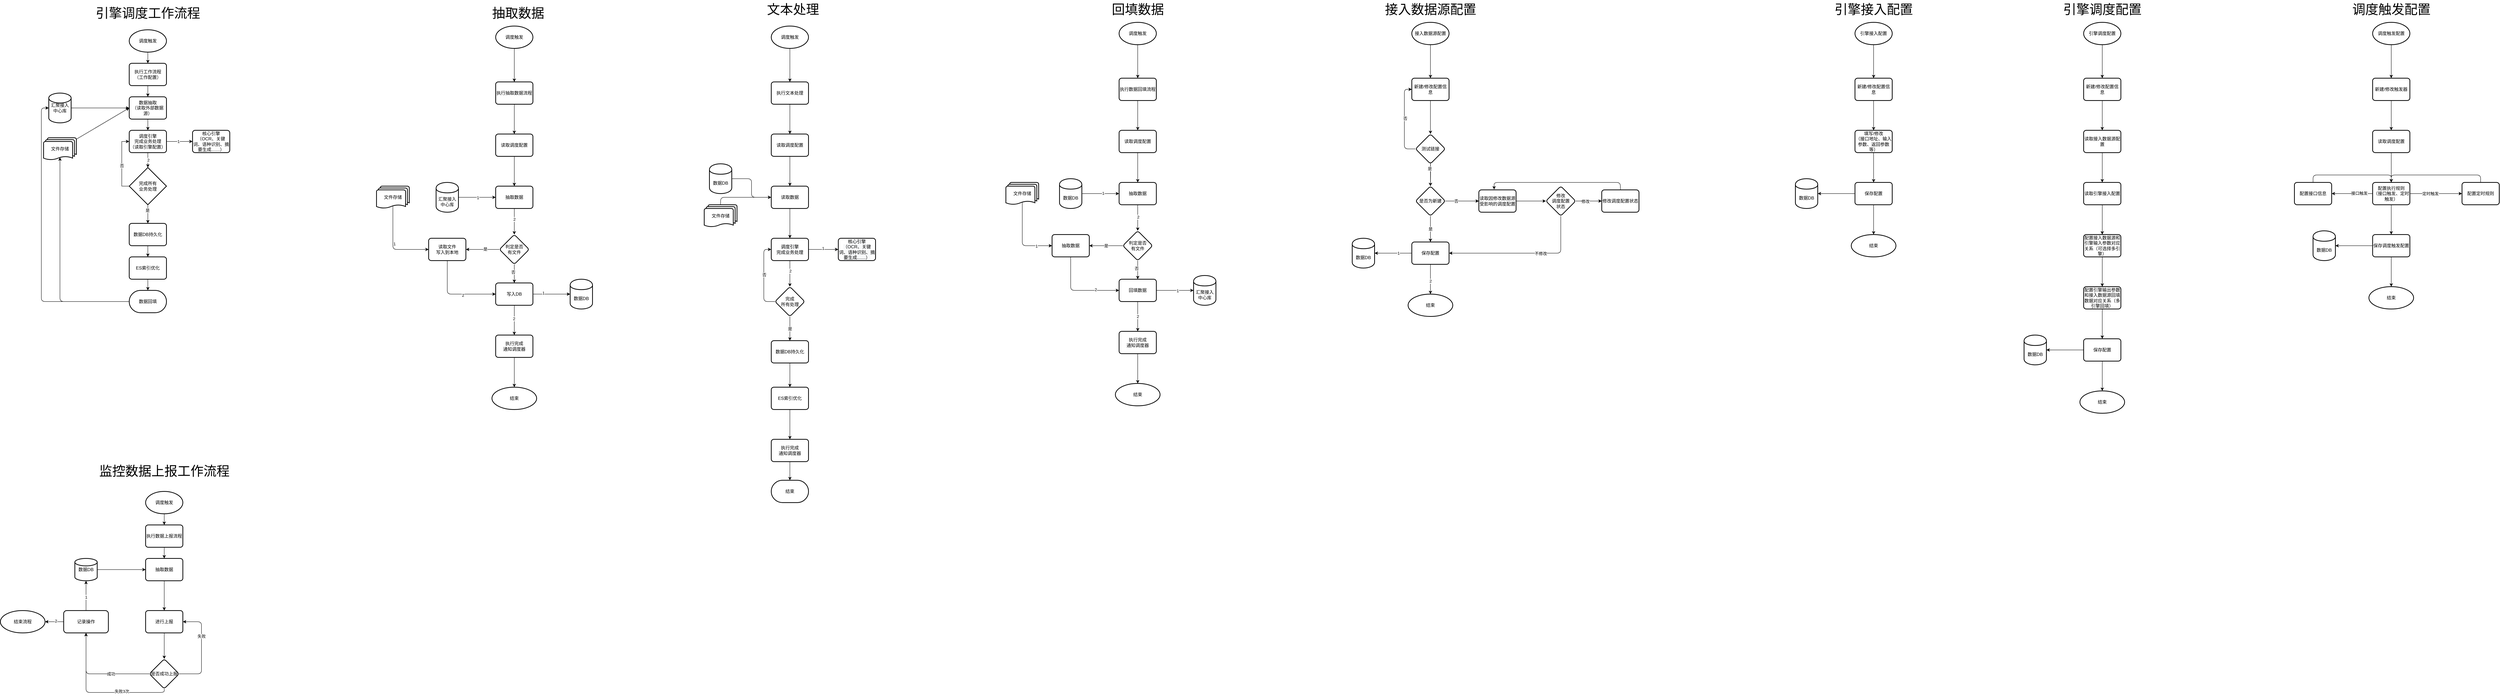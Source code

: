 <mxfile version="14.6.6" type="github">
  <diagram id="x2GGqh8nmgSfw9A8hSw9" name="Page-1">
    <mxGraphModel dx="1395" dy="935" grid="1" gridSize="10" guides="1" tooltips="1" connect="1" arrows="1" fold="1" page="1" pageScale="1" pageWidth="827" pageHeight="1169" math="0" shadow="0">
      <root>
        <mxCell id="0" />
        <mxCell id="1" parent="0" />
        <mxCell id="qcW9sYDhVfVx4ufNbn1A-1" value="" style="edgeStyle=orthogonalEdgeStyle;rounded=0;orthogonalLoop=1;jettySize=auto;html=1;entryX=0.5;entryY=0;entryDx=0;entryDy=0;" parent="1" source="qcW9sYDhVfVx4ufNbn1A-2" target="qcW9sYDhVfVx4ufNbn1A-11" edge="1">
          <mxGeometry relative="1" as="geometry" />
        </mxCell>
        <mxCell id="qcW9sYDhVfVx4ufNbn1A-2" value="&lt;font style=&quot;vertical-align: inherit&quot;&gt;&lt;font style=&quot;vertical-align: inherit&quot;&gt;&lt;font style=&quot;vertical-align: inherit&quot;&gt;&lt;font style=&quot;vertical-align: inherit&quot;&gt;&lt;font style=&quot;vertical-align: inherit&quot;&gt;&lt;font style=&quot;vertical-align: inherit&quot;&gt;数据&lt;/font&gt;&lt;/font&gt;&lt;font style=&quot;vertical-align: inherit&quot;&gt;&lt;font style=&quot;vertical-align: inherit&quot;&gt;抽取&lt;br&gt;（读取外部数据源）&lt;br&gt;&lt;/font&gt;&lt;/font&gt;&lt;/font&gt;&lt;/font&gt;&lt;/font&gt;&lt;/font&gt;" style="rounded=1;whiteSpace=wrap;html=1;absoluteArcSize=1;arcSize=14;strokeWidth=2;" parent="1" vertex="1">
          <mxGeometry x="376" y="300" width="100" height="60" as="geometry" />
        </mxCell>
        <mxCell id="qcW9sYDhVfVx4ufNbn1A-3" style="edgeStyle=none;rounded=1;sketch=0;orthogonalLoop=1;jettySize=auto;html=1;" parent="1" source="qcW9sYDhVfVx4ufNbn1A-4" target="qcW9sYDhVfVx4ufNbn1A-2" edge="1">
          <mxGeometry relative="1" as="geometry" />
        </mxCell>
        <mxCell id="qcW9sYDhVfVx4ufNbn1A-4" value="&lt;font style=&quot;vertical-align: inherit&quot;&gt;&lt;font style=&quot;vertical-align: inherit&quot;&gt;汇聚接入中心库&lt;/font&gt;&lt;/font&gt;" style="strokeWidth=2;html=1;shape=mxgraph.flowchart.database;whiteSpace=wrap;" parent="1" vertex="1">
          <mxGeometry x="160" y="290" width="60" height="80" as="geometry" />
        </mxCell>
        <mxCell id="qcW9sYDhVfVx4ufNbn1A-5" style="edgeStyle=none;rounded=1;sketch=0;orthogonalLoop=1;jettySize=auto;html=1;entryX=0;entryY=0.5;entryDx=0;entryDy=0;" parent="1" source="qcW9sYDhVfVx4ufNbn1A-6" target="qcW9sYDhVfVx4ufNbn1A-2" edge="1">
          <mxGeometry relative="1" as="geometry" />
        </mxCell>
        <mxCell id="qcW9sYDhVfVx4ufNbn1A-6" value="&lt;font style=&quot;vertical-align: inherit&quot;&gt;&lt;font style=&quot;vertical-align: inherit&quot;&gt;文件存储&lt;/font&gt;&lt;/font&gt;" style="strokeWidth=2;html=1;shape=mxgraph.flowchart.multi-document;whiteSpace=wrap;" parent="1" vertex="1">
          <mxGeometry x="146" y="410" width="88" height="60" as="geometry" />
        </mxCell>
        <mxCell id="qcW9sYDhVfVx4ufNbn1A-7" value="" style="edgeStyle=orthogonalEdgeStyle;rounded=0;orthogonalLoop=1;jettySize=auto;html=1;" parent="1" source="qcW9sYDhVfVx4ufNbn1A-8" target="qcW9sYDhVfVx4ufNbn1A-13" edge="1">
          <mxGeometry relative="1" as="geometry" />
        </mxCell>
        <mxCell id="qcW9sYDhVfVx4ufNbn1A-8" value="&lt;span&gt;&lt;font style=&quot;vertical-align: inherit&quot;&gt;&lt;font style=&quot;vertical-align: inherit&quot;&gt;调度触发&lt;/font&gt;&lt;/font&gt;&lt;/span&gt;" style="strokeWidth=2;html=1;shape=mxgraph.flowchart.start_1;whiteSpace=wrap;" parent="1" vertex="1">
          <mxGeometry x="376" y="120" width="100" height="60" as="geometry" />
        </mxCell>
        <mxCell id="qcW9sYDhVfVx4ufNbn1A-9" value="" style="edgeStyle=orthogonalEdgeStyle;rounded=0;orthogonalLoop=1;jettySize=auto;html=1;" parent="1" source="qcW9sYDhVfVx4ufNbn1A-11" target="qcW9sYDhVfVx4ufNbn1A-17" edge="1">
          <mxGeometry relative="1" as="geometry" />
        </mxCell>
        <mxCell id="qcW9sYDhVfVx4ufNbn1A-73" value="1" style="edgeLabel;html=1;align=center;verticalAlign=middle;resizable=0;points=[];" parent="qcW9sYDhVfVx4ufNbn1A-9" vertex="1" connectable="0">
          <mxGeometry x="-0.087" relative="1" as="geometry">
            <mxPoint as="offset" />
          </mxGeometry>
        </mxCell>
        <mxCell id="qcW9sYDhVfVx4ufNbn1A-11" value="&lt;font style=&quot;vertical-align: inherit&quot;&gt;&lt;font style=&quot;vertical-align: inherit&quot;&gt;&lt;font style=&quot;vertical-align: inherit&quot;&gt;&lt;font style=&quot;vertical-align: inherit&quot;&gt;&lt;font style=&quot;vertical-align: inherit&quot;&gt;&lt;font style=&quot;vertical-align: inherit&quot;&gt;&lt;font style=&quot;vertical-align: inherit&quot;&gt;&lt;font style=&quot;vertical-align: inherit&quot;&gt;调度引擎&lt;br&gt;完成业务处理&lt;br&gt;（读取引擎配置）&lt;br&gt;&lt;/font&gt;&lt;/font&gt;&lt;/font&gt;&lt;/font&gt;&lt;/font&gt;&lt;/font&gt;&lt;/font&gt;&lt;/font&gt;" style="rounded=1;whiteSpace=wrap;html=1;absoluteArcSize=1;arcSize=14;strokeWidth=2;" parent="1" vertex="1">
          <mxGeometry x="376" y="390" width="100" height="60" as="geometry" />
        </mxCell>
        <mxCell id="qcW9sYDhVfVx4ufNbn1A-12" value="" style="edgeStyle=orthogonalEdgeStyle;rounded=0;orthogonalLoop=1;jettySize=auto;html=1;" parent="1" source="qcW9sYDhVfVx4ufNbn1A-13" target="qcW9sYDhVfVx4ufNbn1A-2" edge="1">
          <mxGeometry relative="1" as="geometry" />
        </mxCell>
        <mxCell id="qcW9sYDhVfVx4ufNbn1A-13" value="&lt;font style=&quot;vertical-align: inherit&quot;&gt;&lt;font style=&quot;vertical-align: inherit&quot;&gt;执行工作流程&lt;br&gt;（工作配置）&lt;br&gt;&lt;/font&gt;&lt;/font&gt;" style="rounded=1;whiteSpace=wrap;html=1;absoluteArcSize=1;arcSize=14;strokeWidth=2;" parent="1" vertex="1">
          <mxGeometry x="376" y="210" width="100" height="60" as="geometry" />
        </mxCell>
        <mxCell id="qcW9sYDhVfVx4ufNbn1A-16" style="edgeStyle=orthogonalEdgeStyle;rounded=0;orthogonalLoop=1;jettySize=auto;html=1;exitX=0.5;exitY=1;exitDx=0;exitDy=0;entryX=0.5;entryY=0;entryDx=0;entryDy=0;entryPerimeter=0;" parent="1" source="qcW9sYDhVfVx4ufNbn1A-11" target="qcW9sYDhVfVx4ufNbn1A-26" edge="1">
          <mxGeometry relative="1" as="geometry">
            <Array as="points" />
            <mxPoint x="426" y="500" as="targetPoint" />
          </mxGeometry>
        </mxCell>
        <mxCell id="qcW9sYDhVfVx4ufNbn1A-74" value="2" style="edgeLabel;html=1;align=center;verticalAlign=middle;resizable=0;points=[];" parent="qcW9sYDhVfVx4ufNbn1A-16" vertex="1" connectable="0">
          <mxGeometry x="-0.024" y="1" relative="1" as="geometry">
            <mxPoint as="offset" />
          </mxGeometry>
        </mxCell>
        <mxCell id="qcW9sYDhVfVx4ufNbn1A-17" value="&lt;font style=&quot;vertical-align: inherit&quot;&gt;&lt;font style=&quot;vertical-align: inherit&quot;&gt;&lt;font style=&quot;vertical-align: inherit&quot;&gt;&lt;font style=&quot;vertical-align: inherit&quot;&gt;&lt;font style=&quot;vertical-align: inherit&quot;&gt;&lt;font style=&quot;vertical-align: inherit&quot;&gt;&lt;font style=&quot;vertical-align: inherit&quot;&gt;&lt;font style=&quot;vertical-align: inherit&quot;&gt;&lt;font style=&quot;vertical-align: inherit&quot;&gt;&lt;font style=&quot;vertical-align: inherit&quot;&gt;&lt;font style=&quot;vertical-align: inherit&quot;&gt;&lt;font style=&quot;vertical-align: inherit&quot;&gt;&lt;font style=&quot;vertical-align: inherit&quot;&gt;&lt;font style=&quot;vertical-align: inherit&quot;&gt;&lt;font style=&quot;vertical-align: inherit&quot;&gt;&lt;font style=&quot;vertical-align: inherit&quot;&gt;核心引擎&lt;br&gt;（OCR、关键词、语种识别、摘要生成.......）&lt;/font&gt;&lt;/font&gt;&lt;/font&gt;&lt;/font&gt;&lt;/font&gt;&lt;/font&gt;&lt;/font&gt;&lt;/font&gt;&lt;br&gt;&lt;/font&gt;&lt;/font&gt;&lt;/font&gt;&lt;/font&gt;&lt;/font&gt;&lt;/font&gt;&lt;/font&gt;&lt;/font&gt;" style="rounded=1;whiteSpace=wrap;html=1;absoluteArcSize=1;arcSize=14;strokeWidth=2;" parent="1" vertex="1">
          <mxGeometry x="546" y="390" width="100" height="60" as="geometry" />
        </mxCell>
        <mxCell id="qcW9sYDhVfVx4ufNbn1A-22" style="edgeStyle=orthogonalEdgeStyle;rounded=0;orthogonalLoop=1;jettySize=auto;html=1;exitX=0.5;exitY=1;exitDx=0;exitDy=0;exitPerimeter=0;entryX=0.5;entryY=0;entryDx=0;entryDy=0;" parent="1" source="qcW9sYDhVfVx4ufNbn1A-26" target="qcW9sYDhVfVx4ufNbn1A-30" edge="1">
          <mxGeometry relative="1" as="geometry">
            <mxPoint x="426" y="610" as="sourcePoint" />
          </mxGeometry>
        </mxCell>
        <mxCell id="qcW9sYDhVfVx4ufNbn1A-69" value="是" style="edgeLabel;html=1;align=center;verticalAlign=middle;resizable=0;points=[];" parent="qcW9sYDhVfVx4ufNbn1A-22" vertex="1" connectable="0">
          <mxGeometry x="-0.4" y="-1" relative="1" as="geometry">
            <mxPoint as="offset" />
          </mxGeometry>
        </mxCell>
        <mxCell id="qcW9sYDhVfVx4ufNbn1A-24" style="edgeStyle=orthogonalEdgeStyle;rounded=0;orthogonalLoop=1;jettySize=auto;html=1;entryX=0;entryY=0.5;entryDx=0;entryDy=0;exitX=0;exitY=0.5;exitDx=0;exitDy=0;exitPerimeter=0;" parent="1" source="qcW9sYDhVfVx4ufNbn1A-26" target="qcW9sYDhVfVx4ufNbn1A-11" edge="1">
          <mxGeometry relative="1" as="geometry" />
        </mxCell>
        <mxCell id="qcW9sYDhVfVx4ufNbn1A-25" value="&lt;font style=&quot;vertical-align: inherit&quot;&gt;&lt;font style=&quot;vertical-align: inherit&quot;&gt;否&lt;/font&gt;&lt;/font&gt;" style="edgeLabel;html=1;align=center;verticalAlign=middle;resizable=0;points=[];" parent="qcW9sYDhVfVx4ufNbn1A-24" vertex="1" connectable="0">
          <mxGeometry x="-0.062" relative="1" as="geometry">
            <mxPoint as="offset" />
          </mxGeometry>
        </mxCell>
        <mxCell id="qcW9sYDhVfVx4ufNbn1A-26" value="&lt;font style=&quot;vertical-align: inherit&quot;&gt;&lt;font style=&quot;vertical-align: inherit&quot;&gt;&lt;font style=&quot;vertical-align: inherit&quot;&gt;&lt;font style=&quot;vertical-align: inherit&quot;&gt;&lt;font style=&quot;vertical-align: inherit&quot;&gt;&lt;font style=&quot;vertical-align: inherit&quot;&gt;&lt;font style=&quot;vertical-align: inherit&quot;&gt;&lt;font style=&quot;vertical-align: inherit&quot;&gt;&lt;font style=&quot;vertical-align: inherit&quot;&gt;&lt;font style=&quot;vertical-align: inherit&quot;&gt;完成所有&lt;br&gt;业务&lt;/font&gt;&lt;/font&gt;&lt;font style=&quot;vertical-align: inherit&quot;&gt;&lt;font style=&quot;vertical-align: inherit&quot;&gt;处理&lt;/font&gt;&lt;/font&gt;&lt;/font&gt;&lt;/font&gt;&lt;/font&gt;&lt;/font&gt;&lt;/font&gt;&lt;/font&gt;&lt;/font&gt;&lt;/font&gt;" style="strokeWidth=2;html=1;shape=mxgraph.flowchart.decision;whiteSpace=wrap;" parent="1" vertex="1">
          <mxGeometry x="376" y="490" width="100" height="100" as="geometry" />
        </mxCell>
        <mxCell id="qcW9sYDhVfVx4ufNbn1A-27" style="edgeStyle=orthogonalEdgeStyle;rounded=1;sketch=0;orthogonalLoop=1;jettySize=auto;html=1;entryX=0.5;entryY=0.88;entryDx=0;entryDy=0;entryPerimeter=0;" parent="1" source="qcW9sYDhVfVx4ufNbn1A-29" target="qcW9sYDhVfVx4ufNbn1A-6" edge="1">
          <mxGeometry relative="1" as="geometry" />
        </mxCell>
        <mxCell id="qcW9sYDhVfVx4ufNbn1A-28" style="edgeStyle=orthogonalEdgeStyle;rounded=1;sketch=0;orthogonalLoop=1;jettySize=auto;html=1;entryX=0;entryY=0.5;entryDx=0;entryDy=0;entryPerimeter=0;" parent="1" source="qcW9sYDhVfVx4ufNbn1A-29" target="qcW9sYDhVfVx4ufNbn1A-4" edge="1">
          <mxGeometry relative="1" as="geometry" />
        </mxCell>
        <mxCell id="qcW9sYDhVfVx4ufNbn1A-29" value="&lt;font style=&quot;vertical-align: inherit&quot;&gt;&lt;font style=&quot;vertical-align: inherit&quot;&gt;数据回填&lt;/font&gt;&lt;/font&gt;" style="strokeWidth=2;html=1;shape=mxgraph.flowchart.terminator;whiteSpace=wrap;" parent="1" vertex="1">
          <mxGeometry x="376" y="820" width="100" height="60" as="geometry" />
        </mxCell>
        <mxCell id="qcW9sYDhVfVx4ufNbn1A-67" value="" style="edgeStyle=orthogonalEdgeStyle;curved=0;rounded=1;sketch=0;orthogonalLoop=1;jettySize=auto;html=1;" parent="1" source="qcW9sYDhVfVx4ufNbn1A-30" target="qcW9sYDhVfVx4ufNbn1A-31" edge="1">
          <mxGeometry relative="1" as="geometry" />
        </mxCell>
        <mxCell id="qcW9sYDhVfVx4ufNbn1A-30" value="&lt;font style=&quot;vertical-align: inherit&quot;&gt;&lt;font style=&quot;vertical-align: inherit&quot;&gt;&lt;font style=&quot;vertical-align: inherit&quot;&gt;&lt;font style=&quot;vertical-align: inherit&quot;&gt;数据DB持久化&lt;/font&gt;&lt;/font&gt;&lt;/font&gt;&lt;/font&gt;" style="rounded=1;whiteSpace=wrap;html=1;absoluteArcSize=1;arcSize=14;strokeWidth=2;" parent="1" vertex="1">
          <mxGeometry x="376" y="640" width="100" height="60" as="geometry" />
        </mxCell>
        <mxCell id="qcW9sYDhVfVx4ufNbn1A-68" style="edgeStyle=orthogonalEdgeStyle;curved=0;rounded=1;sketch=0;orthogonalLoop=1;jettySize=auto;html=1;entryX=0.5;entryY=0;entryDx=0;entryDy=0;entryPerimeter=0;exitX=0.5;exitY=1;exitDx=0;exitDy=0;" parent="1" source="qcW9sYDhVfVx4ufNbn1A-31" target="qcW9sYDhVfVx4ufNbn1A-29" edge="1">
          <mxGeometry relative="1" as="geometry" />
        </mxCell>
        <mxCell id="qcW9sYDhVfVx4ufNbn1A-31" value="&lt;font style=&quot;vertical-align: inherit&quot;&gt;&lt;font style=&quot;vertical-align: inherit&quot;&gt;ES索引优化&lt;/font&gt;&lt;/font&gt;" style="rounded=1;whiteSpace=wrap;html=1;absoluteArcSize=1;arcSize=14;strokeWidth=2;" parent="1" vertex="1">
          <mxGeometry x="376" y="730" width="100" height="60" as="geometry" />
        </mxCell>
        <mxCell id="qcW9sYDhVfVx4ufNbn1A-39" value="" style="edgeStyle=orthogonalEdgeStyle;curved=0;rounded=1;sketch=0;orthogonalLoop=1;jettySize=auto;html=1;" parent="1" source="qcW9sYDhVfVx4ufNbn1A-34" target="qcW9sYDhVfVx4ufNbn1A-36" edge="1">
          <mxGeometry relative="1" as="geometry" />
        </mxCell>
        <mxCell id="qcW9sYDhVfVx4ufNbn1A-34" value="调度触发" style="strokeWidth=2;html=1;shape=mxgraph.flowchart.start_1;whiteSpace=wrap;" parent="1" vertex="1">
          <mxGeometry x="420" y="1360" width="100" height="60" as="geometry" />
        </mxCell>
        <mxCell id="qcW9sYDhVfVx4ufNbn1A-40" value="" style="edgeStyle=orthogonalEdgeStyle;curved=0;rounded=1;sketch=0;orthogonalLoop=1;jettySize=auto;html=1;" parent="1" source="qcW9sYDhVfVx4ufNbn1A-36" target="qcW9sYDhVfVx4ufNbn1A-38" edge="1">
          <mxGeometry relative="1" as="geometry" />
        </mxCell>
        <mxCell id="qcW9sYDhVfVx4ufNbn1A-36" value="执行数据上报流程" style="rounded=1;whiteSpace=wrap;html=1;absoluteArcSize=1;arcSize=14;strokeWidth=2;" parent="1" vertex="1">
          <mxGeometry x="420" y="1450" width="100" height="60" as="geometry" />
        </mxCell>
        <mxCell id="qcW9sYDhVfVx4ufNbn1A-59" style="edgeStyle=orthogonalEdgeStyle;curved=0;rounded=1;sketch=0;orthogonalLoop=1;jettySize=auto;html=1;" parent="1" source="qcW9sYDhVfVx4ufNbn1A-37" target="qcW9sYDhVfVx4ufNbn1A-38" edge="1">
          <mxGeometry relative="1" as="geometry" />
        </mxCell>
        <mxCell id="qcW9sYDhVfVx4ufNbn1A-37" value="数据DB" style="strokeWidth=2;html=1;shape=mxgraph.flowchart.database;whiteSpace=wrap;" parent="1" vertex="1">
          <mxGeometry x="230" y="1540" width="60" height="60" as="geometry" />
        </mxCell>
        <mxCell id="qcW9sYDhVfVx4ufNbn1A-43" value="" style="edgeStyle=orthogonalEdgeStyle;curved=0;rounded=1;sketch=0;orthogonalLoop=1;jettySize=auto;html=1;" parent="1" source="qcW9sYDhVfVx4ufNbn1A-38" target="qcW9sYDhVfVx4ufNbn1A-42" edge="1">
          <mxGeometry relative="1" as="geometry" />
        </mxCell>
        <mxCell id="qcW9sYDhVfVx4ufNbn1A-38" value="抽取数据" style="rounded=1;whiteSpace=wrap;html=1;absoluteArcSize=1;arcSize=14;strokeWidth=2;" parent="1" vertex="1">
          <mxGeometry x="420" y="1540" width="100" height="60" as="geometry" />
        </mxCell>
        <mxCell id="qcW9sYDhVfVx4ufNbn1A-45" value="" style="edgeStyle=orthogonalEdgeStyle;curved=0;rounded=1;sketch=0;orthogonalLoop=1;jettySize=auto;html=1;" parent="1" source="qcW9sYDhVfVx4ufNbn1A-42" target="qcW9sYDhVfVx4ufNbn1A-44" edge="1">
          <mxGeometry relative="1" as="geometry" />
        </mxCell>
        <mxCell id="qcW9sYDhVfVx4ufNbn1A-42" value="进行上报" style="rounded=1;whiteSpace=wrap;html=1;absoluteArcSize=1;arcSize=14;strokeWidth=2;" parent="1" vertex="1">
          <mxGeometry x="420" y="1680" width="100" height="60" as="geometry" />
        </mxCell>
        <mxCell id="qcW9sYDhVfVx4ufNbn1A-47" value="" style="edgeStyle=orthogonalEdgeStyle;curved=0;rounded=1;sketch=0;orthogonalLoop=1;jettySize=auto;html=1;entryX=0.5;entryY=1;entryDx=0;entryDy=0;" parent="1" source="qcW9sYDhVfVx4ufNbn1A-44" target="qcW9sYDhVfVx4ufNbn1A-51" edge="1">
          <mxGeometry relative="1" as="geometry">
            <mxPoint x="470" y="1980" as="targetPoint" />
          </mxGeometry>
        </mxCell>
        <mxCell id="qcW9sYDhVfVx4ufNbn1A-50" value="成功" style="edgeLabel;html=1;align=center;verticalAlign=middle;resizable=0;points=[];" parent="qcW9sYDhVfVx4ufNbn1A-47" vertex="1" connectable="0">
          <mxGeometry x="-0.259" relative="1" as="geometry">
            <mxPoint as="offset" />
          </mxGeometry>
        </mxCell>
        <mxCell id="qcW9sYDhVfVx4ufNbn1A-48" style="edgeStyle=orthogonalEdgeStyle;curved=0;rounded=1;sketch=0;orthogonalLoop=1;jettySize=auto;html=1;exitX=1;exitY=0.5;exitDx=0;exitDy=0;" parent="1" source="qcW9sYDhVfVx4ufNbn1A-44" edge="1">
          <mxGeometry relative="1" as="geometry">
            <mxPoint x="520" y="1710" as="targetPoint" />
            <Array as="points">
              <mxPoint x="570" y="1850" />
              <mxPoint x="570" y="1710" />
            </Array>
          </mxGeometry>
        </mxCell>
        <mxCell id="qcW9sYDhVfVx4ufNbn1A-49" value="失败" style="edgeLabel;html=1;align=center;verticalAlign=middle;resizable=0;points=[];" parent="qcW9sYDhVfVx4ufNbn1A-48" vertex="1" connectable="0">
          <mxGeometry x="0.289" relative="1" as="geometry">
            <mxPoint as="offset" />
          </mxGeometry>
        </mxCell>
        <mxCell id="qcW9sYDhVfVx4ufNbn1A-62" style="edgeStyle=orthogonalEdgeStyle;curved=0;rounded=1;sketch=0;orthogonalLoop=1;jettySize=auto;html=1;entryX=0.5;entryY=1;entryDx=0;entryDy=0;" parent="1" source="qcW9sYDhVfVx4ufNbn1A-44" target="qcW9sYDhVfVx4ufNbn1A-51" edge="1">
          <mxGeometry relative="1" as="geometry">
            <mxPoint x="260" y="1750" as="targetPoint" />
            <Array as="points">
              <mxPoint x="470" y="1900" />
              <mxPoint x="260" y="1900" />
            </Array>
          </mxGeometry>
        </mxCell>
        <mxCell id="qcW9sYDhVfVx4ufNbn1A-64" value="失败3次" style="edgeLabel;html=1;align=center;verticalAlign=middle;resizable=0;points=[];" parent="qcW9sYDhVfVx4ufNbn1A-62" vertex="1" connectable="0">
          <mxGeometry x="-0.346" y="-3" relative="1" as="geometry">
            <mxPoint as="offset" />
          </mxGeometry>
        </mxCell>
        <mxCell id="qcW9sYDhVfVx4ufNbn1A-44" value="是否成功上报" style="rhombus;whiteSpace=wrap;html=1;rounded=1;strokeWidth=2;arcSize=14;" parent="1" vertex="1">
          <mxGeometry x="430" y="1810" width="80" height="80" as="geometry" />
        </mxCell>
        <mxCell id="qcW9sYDhVfVx4ufNbn1A-54" value="" style="edgeStyle=orthogonalEdgeStyle;curved=0;rounded=1;sketch=0;orthogonalLoop=1;jettySize=auto;html=1;" parent="1" source="qcW9sYDhVfVx4ufNbn1A-51" target="qcW9sYDhVfVx4ufNbn1A-53" edge="1">
          <mxGeometry relative="1" as="geometry" />
        </mxCell>
        <mxCell id="qcW9sYDhVfVx4ufNbn1A-76" value="2" style="edgeLabel;html=1;align=center;verticalAlign=middle;resizable=0;points=[];" parent="qcW9sYDhVfVx4ufNbn1A-54" vertex="1" connectable="0">
          <mxGeometry x="-0.156" y="-2" relative="1" as="geometry">
            <mxPoint as="offset" />
          </mxGeometry>
        </mxCell>
        <mxCell id="qcW9sYDhVfVx4ufNbn1A-58" style="edgeStyle=orthogonalEdgeStyle;curved=0;rounded=1;sketch=0;orthogonalLoop=1;jettySize=auto;html=1;" parent="1" source="qcW9sYDhVfVx4ufNbn1A-51" target="qcW9sYDhVfVx4ufNbn1A-37" edge="1">
          <mxGeometry relative="1" as="geometry" />
        </mxCell>
        <mxCell id="qcW9sYDhVfVx4ufNbn1A-75" value="1" style="edgeLabel;html=1;align=center;verticalAlign=middle;resizable=0;points=[];" parent="qcW9sYDhVfVx4ufNbn1A-58" vertex="1" connectable="0">
          <mxGeometry x="-0.083" relative="1" as="geometry">
            <mxPoint as="offset" />
          </mxGeometry>
        </mxCell>
        <mxCell id="qcW9sYDhVfVx4ufNbn1A-51" value="记录操作" style="whiteSpace=wrap;html=1;rounded=1;strokeWidth=2;arcSize=14;" parent="1" vertex="1">
          <mxGeometry x="200" y="1680" width="120" height="60" as="geometry" />
        </mxCell>
        <mxCell id="qcW9sYDhVfVx4ufNbn1A-53" value="结束流程" style="ellipse;whiteSpace=wrap;html=1;rounded=1;strokeWidth=2;arcSize=14;" parent="1" vertex="1">
          <mxGeometry x="30" y="1680" width="120" height="60" as="geometry" />
        </mxCell>
        <mxCell id="qcW9sYDhVfVx4ufNbn1A-65" value="监控数据上报工作流程" style="text;html=1;align=center;verticalAlign=middle;resizable=0;points=[];autosize=1;strokeColor=none;fontSize=35;" parent="1" vertex="1">
          <mxGeometry x="285" y="1280" width="370" height="50" as="geometry" />
        </mxCell>
        <mxCell id="qcW9sYDhVfVx4ufNbn1A-66" value="引擎调度工作流程" style="text;html=1;align=center;verticalAlign=middle;resizable=0;points=[];autosize=1;strokeColor=none;fontSize=35;" parent="1" vertex="1">
          <mxGeometry x="276" y="50" width="300" height="50" as="geometry" />
        </mxCell>
        <mxCell id="qcW9sYDhVfVx4ufNbn1A-81" value="" style="edgeStyle=orthogonalEdgeStyle;curved=0;rounded=1;sketch=0;orthogonalLoop=1;jettySize=auto;html=1;" parent="1" source="qcW9sYDhVfVx4ufNbn1A-77" target="qcW9sYDhVfVx4ufNbn1A-80" edge="1">
          <mxGeometry relative="1" as="geometry" />
        </mxCell>
        <mxCell id="qcW9sYDhVfVx4ufNbn1A-77" value="调度触发" style="strokeWidth=2;html=1;shape=mxgraph.flowchart.start_1;whiteSpace=wrap;" parent="1" vertex="1">
          <mxGeometry x="1360" y="110" width="100" height="60" as="geometry" />
        </mxCell>
        <mxCell id="qcW9sYDhVfVx4ufNbn1A-83" value="" style="edgeStyle=orthogonalEdgeStyle;curved=0;rounded=1;sketch=0;orthogonalLoop=1;jettySize=auto;html=1;" parent="1" source="qcW9sYDhVfVx4ufNbn1A-80" target="qcW9sYDhVfVx4ufNbn1A-82" edge="1">
          <mxGeometry relative="1" as="geometry" />
        </mxCell>
        <mxCell id="qcW9sYDhVfVx4ufNbn1A-80" value="&lt;font style=&quot;vertical-align: inherit&quot;&gt;&lt;font style=&quot;vertical-align: inherit&quot;&gt;执行抽取数据流程&lt;br&gt;&lt;/font&gt;&lt;/font&gt;" style="rounded=1;whiteSpace=wrap;html=1;absoluteArcSize=1;arcSize=14;strokeWidth=2;" parent="1" vertex="1">
          <mxGeometry x="1360" y="260" width="100" height="60" as="geometry" />
        </mxCell>
        <mxCell id="qcW9sYDhVfVx4ufNbn1A-85" value="" style="edgeStyle=orthogonalEdgeStyle;curved=0;rounded=1;sketch=0;orthogonalLoop=1;jettySize=auto;html=1;" parent="1" source="qcW9sYDhVfVx4ufNbn1A-82" target="qcW9sYDhVfVx4ufNbn1A-84" edge="1">
          <mxGeometry relative="1" as="geometry" />
        </mxCell>
        <mxCell id="qcW9sYDhVfVx4ufNbn1A-82" value="&lt;font style=&quot;vertical-align: inherit&quot;&gt;&lt;font style=&quot;vertical-align: inherit&quot;&gt;读取调度配置&lt;br&gt;&lt;/font&gt;&lt;/font&gt;" style="rounded=1;whiteSpace=wrap;html=1;absoluteArcSize=1;arcSize=14;strokeWidth=2;" parent="1" vertex="1">
          <mxGeometry x="1360" y="400" width="100" height="60" as="geometry" />
        </mxCell>
        <mxCell id="qcW9sYDhVfVx4ufNbn1A-91" value="" style="edgeStyle=orthogonalEdgeStyle;curved=0;rounded=1;sketch=0;orthogonalLoop=1;jettySize=auto;html=1;" parent="1" source="qcW9sYDhVfVx4ufNbn1A-84" target="qcW9sYDhVfVx4ufNbn1A-90" edge="1">
          <mxGeometry relative="1" as="geometry" />
        </mxCell>
        <mxCell id="qcW9sYDhVfVx4ufNbn1A-178" value="2" style="edgeLabel;html=1;align=center;verticalAlign=middle;resizable=0;points=[];" parent="qcW9sYDhVfVx4ufNbn1A-91" vertex="1" connectable="0">
          <mxGeometry x="-0.185" relative="1" as="geometry">
            <mxPoint as="offset" />
          </mxGeometry>
        </mxCell>
        <mxCell id="qcW9sYDhVfVx4ufNbn1A-84" value="&lt;font style=&quot;vertical-align: inherit&quot;&gt;&lt;font style=&quot;vertical-align: inherit&quot;&gt;抽取数据&lt;br&gt;&lt;/font&gt;&lt;/font&gt;" style="rounded=1;whiteSpace=wrap;html=1;absoluteArcSize=1;arcSize=14;strokeWidth=2;" parent="1" vertex="1">
          <mxGeometry x="1360" y="540" width="100" height="60" as="geometry" />
        </mxCell>
        <mxCell id="qcW9sYDhVfVx4ufNbn1A-167" value="" style="edgeStyle=orthogonalEdgeStyle;curved=0;rounded=1;sketch=0;orthogonalLoop=1;jettySize=auto;html=1;" parent="1" source="qcW9sYDhVfVx4ufNbn1A-88" target="qcW9sYDhVfVx4ufNbn1A-84" edge="1">
          <mxGeometry relative="1" as="geometry" />
        </mxCell>
        <mxCell id="qcW9sYDhVfVx4ufNbn1A-177" value="1" style="edgeLabel;html=1;align=center;verticalAlign=middle;resizable=0;points=[];" parent="qcW9sYDhVfVx4ufNbn1A-167" vertex="1" connectable="0">
          <mxGeometry x="0.041" y="-1" relative="1" as="geometry">
            <mxPoint as="offset" />
          </mxGeometry>
        </mxCell>
        <mxCell id="qcW9sYDhVfVx4ufNbn1A-88" value="汇聚接入中心库" style="shape=cylinder;whiteSpace=wrap;html=1;boundedLbl=1;backgroundOutline=1;rounded=1;strokeWidth=2;arcSize=14;" parent="1" vertex="1">
          <mxGeometry x="1200" y="530" width="60" height="80" as="geometry" />
        </mxCell>
        <mxCell id="qcW9sYDhVfVx4ufNbn1A-101" value="" style="edgeStyle=orthogonalEdgeStyle;curved=0;rounded=1;sketch=0;orthogonalLoop=1;jettySize=auto;html=1;" parent="1" source="qcW9sYDhVfVx4ufNbn1A-90" target="qcW9sYDhVfVx4ufNbn1A-100" edge="1">
          <mxGeometry relative="1" as="geometry" />
        </mxCell>
        <mxCell id="qcW9sYDhVfVx4ufNbn1A-102" value="否" style="edgeLabel;html=1;align=center;verticalAlign=middle;resizable=0;points=[];" parent="qcW9sYDhVfVx4ufNbn1A-101" vertex="1" connectable="0">
          <mxGeometry x="-0.165" y="-3" relative="1" as="geometry">
            <mxPoint as="offset" />
          </mxGeometry>
        </mxCell>
        <mxCell id="qcW9sYDhVfVx4ufNbn1A-170" value="" style="edgeStyle=orthogonalEdgeStyle;curved=0;rounded=1;sketch=0;orthogonalLoop=1;jettySize=auto;html=1;" parent="1" source="qcW9sYDhVfVx4ufNbn1A-90" target="qcW9sYDhVfVx4ufNbn1A-169" edge="1">
          <mxGeometry relative="1" as="geometry" />
        </mxCell>
        <mxCell id="qcW9sYDhVfVx4ufNbn1A-174" value="是" style="edgeLabel;html=1;align=center;verticalAlign=middle;resizable=0;points=[];" parent="qcW9sYDhVfVx4ufNbn1A-170" vertex="1" connectable="0">
          <mxGeometry x="-0.157" y="-1" relative="1" as="geometry">
            <mxPoint as="offset" />
          </mxGeometry>
        </mxCell>
        <mxCell id="qcW9sYDhVfVx4ufNbn1A-90" value="判定是否&lt;br&gt;有文件" style="rhombus;whiteSpace=wrap;html=1;rounded=1;strokeWidth=2;arcSize=14;" parent="1" vertex="1">
          <mxGeometry x="1370" y="670" width="80" height="80" as="geometry" />
        </mxCell>
        <mxCell id="qcW9sYDhVfVx4ufNbn1A-175" style="edgeStyle=orthogonalEdgeStyle;curved=0;rounded=1;sketch=0;orthogonalLoop=1;jettySize=auto;html=1;entryX=0;entryY=0.5;entryDx=0;entryDy=0;exitX=0.5;exitY=0.88;exitDx=0;exitDy=0;exitPerimeter=0;" parent="1" source="qcW9sYDhVfVx4ufNbn1A-95" target="qcW9sYDhVfVx4ufNbn1A-169" edge="1">
          <mxGeometry relative="1" as="geometry">
            <Array as="points">
              <mxPoint x="1084" y="710" />
            </Array>
          </mxGeometry>
        </mxCell>
        <mxCell id="qcW9sYDhVfVx4ufNbn1A-179" value="1" style="edgeLabel;html=1;align=center;verticalAlign=middle;resizable=0;points=[];" parent="qcW9sYDhVfVx4ufNbn1A-175" vertex="1" connectable="0">
          <mxGeometry x="-0.047" y="4" relative="1" as="geometry">
            <mxPoint as="offset" />
          </mxGeometry>
        </mxCell>
        <mxCell id="qcW9sYDhVfVx4ufNbn1A-95" value="&lt;font style=&quot;vertical-align: inherit&quot;&gt;&lt;font style=&quot;vertical-align: inherit&quot;&gt;文件存储&lt;/font&gt;&lt;/font&gt;" style="strokeWidth=2;html=1;shape=mxgraph.flowchart.multi-document;whiteSpace=wrap;" parent="1" vertex="1">
          <mxGeometry x="1040" y="540" width="88" height="60" as="geometry" />
        </mxCell>
        <mxCell id="qcW9sYDhVfVx4ufNbn1A-104" value="" style="edgeStyle=orthogonalEdgeStyle;curved=0;rounded=1;sketch=0;orthogonalLoop=1;jettySize=auto;html=1;" parent="1" source="qcW9sYDhVfVx4ufNbn1A-100" target="qcW9sYDhVfVx4ufNbn1A-103" edge="1">
          <mxGeometry relative="1" as="geometry" />
        </mxCell>
        <mxCell id="qcW9sYDhVfVx4ufNbn1A-181" value="1" style="edgeLabel;html=1;align=center;verticalAlign=middle;resizable=0;points=[];" parent="qcW9sYDhVfVx4ufNbn1A-104" vertex="1" connectable="0">
          <mxGeometry x="-0.453" y="3" relative="1" as="geometry">
            <mxPoint as="offset" />
          </mxGeometry>
        </mxCell>
        <mxCell id="qcW9sYDhVfVx4ufNbn1A-106" value="" style="edgeStyle=orthogonalEdgeStyle;curved=0;rounded=1;sketch=0;orthogonalLoop=1;jettySize=auto;html=1;" parent="1" source="qcW9sYDhVfVx4ufNbn1A-100" target="qcW9sYDhVfVx4ufNbn1A-105" edge="1">
          <mxGeometry relative="1" as="geometry" />
        </mxCell>
        <mxCell id="qcW9sYDhVfVx4ufNbn1A-182" value="2" style="edgeLabel;html=1;align=center;verticalAlign=middle;resizable=0;points=[];" parent="qcW9sYDhVfVx4ufNbn1A-106" vertex="1" connectable="0">
          <mxGeometry x="-0.11" y="-1" relative="1" as="geometry">
            <mxPoint as="offset" />
          </mxGeometry>
        </mxCell>
        <mxCell id="qcW9sYDhVfVx4ufNbn1A-100" value="&lt;font style=&quot;vertical-align: inherit&quot;&gt;&lt;font style=&quot;vertical-align: inherit&quot;&gt;写入DB&lt;br&gt;&lt;/font&gt;&lt;/font&gt;" style="rounded=1;whiteSpace=wrap;html=1;absoluteArcSize=1;arcSize=14;strokeWidth=2;" parent="1" vertex="1">
          <mxGeometry x="1360" y="800" width="100" height="60" as="geometry" />
        </mxCell>
        <mxCell id="qcW9sYDhVfVx4ufNbn1A-103" value="数据DB" style="shape=cylinder;whiteSpace=wrap;html=1;boundedLbl=1;backgroundOutline=1;rounded=1;strokeWidth=2;arcSize=14;" parent="1" vertex="1">
          <mxGeometry x="1560" y="790" width="60" height="80" as="geometry" />
        </mxCell>
        <mxCell id="qcW9sYDhVfVx4ufNbn1A-109" value="" style="edgeStyle=orthogonalEdgeStyle;curved=0;rounded=1;sketch=0;orthogonalLoop=1;jettySize=auto;html=1;" parent="1" source="qcW9sYDhVfVx4ufNbn1A-105" target="qcW9sYDhVfVx4ufNbn1A-108" edge="1">
          <mxGeometry relative="1" as="geometry" />
        </mxCell>
        <mxCell id="qcW9sYDhVfVx4ufNbn1A-105" value="&lt;font style=&quot;vertical-align: inherit&quot;&gt;&lt;font style=&quot;vertical-align: inherit&quot;&gt;执行完成&lt;br&gt;通知调度器&lt;br&gt;&lt;/font&gt;&lt;/font&gt;" style="rounded=1;whiteSpace=wrap;html=1;absoluteArcSize=1;arcSize=14;strokeWidth=2;" parent="1" vertex="1">
          <mxGeometry x="1360" y="940" width="100" height="60" as="geometry" />
        </mxCell>
        <mxCell id="qcW9sYDhVfVx4ufNbn1A-108" value="结束" style="ellipse;whiteSpace=wrap;html=1;rounded=1;strokeWidth=2;arcSize=14;" parent="1" vertex="1">
          <mxGeometry x="1350" y="1080" width="120" height="60" as="geometry" />
        </mxCell>
        <mxCell id="qcW9sYDhVfVx4ufNbn1A-112" value="" style="edgeStyle=orthogonalEdgeStyle;curved=0;rounded=1;sketch=0;orthogonalLoop=1;jettySize=auto;html=1;" parent="1" source="qcW9sYDhVfVx4ufNbn1A-110" target="qcW9sYDhVfVx4ufNbn1A-111" edge="1">
          <mxGeometry relative="1" as="geometry" />
        </mxCell>
        <mxCell id="qcW9sYDhVfVx4ufNbn1A-110" value="调度触发" style="strokeWidth=2;html=1;shape=mxgraph.flowchart.start_1;whiteSpace=wrap;" parent="1" vertex="1">
          <mxGeometry x="2100" y="110" width="100" height="60" as="geometry" />
        </mxCell>
        <mxCell id="qcW9sYDhVfVx4ufNbn1A-114" value="" style="edgeStyle=orthogonalEdgeStyle;curved=0;rounded=1;sketch=0;orthogonalLoop=1;jettySize=auto;html=1;" parent="1" source="qcW9sYDhVfVx4ufNbn1A-111" target="qcW9sYDhVfVx4ufNbn1A-113" edge="1">
          <mxGeometry relative="1" as="geometry" />
        </mxCell>
        <mxCell id="qcW9sYDhVfVx4ufNbn1A-111" value="&lt;font style=&quot;vertical-align: inherit&quot;&gt;&lt;font style=&quot;vertical-align: inherit&quot;&gt;执行文本处理&lt;br&gt;&lt;/font&gt;&lt;/font&gt;" style="rounded=1;whiteSpace=wrap;html=1;absoluteArcSize=1;arcSize=14;strokeWidth=2;" parent="1" vertex="1">
          <mxGeometry x="2100" y="260" width="100" height="60" as="geometry" />
        </mxCell>
        <mxCell id="qcW9sYDhVfVx4ufNbn1A-116" value="" style="edgeStyle=orthogonalEdgeStyle;curved=0;rounded=1;sketch=0;orthogonalLoop=1;jettySize=auto;html=1;" parent="1" source="qcW9sYDhVfVx4ufNbn1A-113" target="qcW9sYDhVfVx4ufNbn1A-115" edge="1">
          <mxGeometry relative="1" as="geometry" />
        </mxCell>
        <mxCell id="qcW9sYDhVfVx4ufNbn1A-113" value="读取调度配置" style="rounded=1;whiteSpace=wrap;html=1;absoluteArcSize=1;arcSize=14;strokeWidth=2;" parent="1" vertex="1">
          <mxGeometry x="2100" y="400" width="100" height="60" as="geometry" />
        </mxCell>
        <mxCell id="qcW9sYDhVfVx4ufNbn1A-120" value="" style="edgeStyle=orthogonalEdgeStyle;curved=0;rounded=1;sketch=0;orthogonalLoop=1;jettySize=auto;html=1;" parent="1" source="qcW9sYDhVfVx4ufNbn1A-115" target="qcW9sYDhVfVx4ufNbn1A-119" edge="1">
          <mxGeometry relative="1" as="geometry" />
        </mxCell>
        <mxCell id="qcW9sYDhVfVx4ufNbn1A-115" value="读取数据" style="rounded=1;whiteSpace=wrap;html=1;absoluteArcSize=1;arcSize=14;strokeWidth=2;" parent="1" vertex="1">
          <mxGeometry x="2100" y="540" width="100" height="60" as="geometry" />
        </mxCell>
        <mxCell id="qcW9sYDhVfVx4ufNbn1A-128" style="edgeStyle=orthogonalEdgeStyle;curved=0;rounded=1;sketch=0;orthogonalLoop=1;jettySize=auto;html=1;entryX=0;entryY=0.5;entryDx=0;entryDy=0;" parent="1" source="qcW9sYDhVfVx4ufNbn1A-117" target="qcW9sYDhVfVx4ufNbn1A-115" edge="1">
          <mxGeometry relative="1" as="geometry" />
        </mxCell>
        <mxCell id="qcW9sYDhVfVx4ufNbn1A-117" value="数据DB" style="shape=cylinder;whiteSpace=wrap;html=1;boundedLbl=1;backgroundOutline=1;rounded=1;strokeWidth=2;arcSize=14;" parent="1" vertex="1">
          <mxGeometry x="1934" y="480" width="60" height="80" as="geometry" />
        </mxCell>
        <mxCell id="qcW9sYDhVfVx4ufNbn1A-122" value="" style="edgeStyle=orthogonalEdgeStyle;curved=0;rounded=1;sketch=0;orthogonalLoop=1;jettySize=auto;html=1;" parent="1" source="qcW9sYDhVfVx4ufNbn1A-119" target="qcW9sYDhVfVx4ufNbn1A-121" edge="1">
          <mxGeometry relative="1" as="geometry" />
        </mxCell>
        <mxCell id="qcW9sYDhVfVx4ufNbn1A-123" value="1" style="edgeLabel;html=1;align=center;verticalAlign=middle;resizable=0;points=[];" parent="qcW9sYDhVfVx4ufNbn1A-122" vertex="1" connectable="0">
          <mxGeometry x="-0.025" y="3" relative="1" as="geometry">
            <mxPoint as="offset" />
          </mxGeometry>
        </mxCell>
        <mxCell id="qcW9sYDhVfVx4ufNbn1A-125" value="" style="edgeStyle=orthogonalEdgeStyle;curved=0;rounded=1;sketch=0;orthogonalLoop=1;jettySize=auto;html=1;" parent="1" source="qcW9sYDhVfVx4ufNbn1A-119" target="qcW9sYDhVfVx4ufNbn1A-124" edge="1">
          <mxGeometry relative="1" as="geometry" />
        </mxCell>
        <mxCell id="qcW9sYDhVfVx4ufNbn1A-130" value="2" style="edgeLabel;html=1;align=center;verticalAlign=middle;resizable=0;points=[];" parent="qcW9sYDhVfVx4ufNbn1A-125" vertex="1" connectable="0">
          <mxGeometry x="-0.2" y="1" relative="1" as="geometry">
            <mxPoint as="offset" />
          </mxGeometry>
        </mxCell>
        <mxCell id="qcW9sYDhVfVx4ufNbn1A-119" value="&lt;span style=&quot;color: rgb(0 , 0 , 0) ; font-family: &amp;#34;helvetica&amp;#34; ; font-size: 12px ; font-style: normal ; font-weight: 400 ; letter-spacing: normal ; text-align: center ; text-indent: 0px ; text-transform: none ; word-spacing: 0px ; background-color: rgb(248 , 249 , 250) ; display: inline ; float: none&quot;&gt;调度引擎&lt;/span&gt;&lt;br style=&quot;color: rgb(0 , 0 , 0) ; font-family: &amp;#34;helvetica&amp;#34; ; font-size: 12px ; font-style: normal ; font-weight: 400 ; letter-spacing: normal ; text-align: center ; text-indent: 0px ; text-transform: none ; word-spacing: 0px ; background-color: rgb(248 , 249 , 250)&quot;&gt;&lt;span style=&quot;color: rgb(0 , 0 , 0) ; font-family: &amp;#34;helvetica&amp;#34; ; font-size: 12px ; font-style: normal ; font-weight: 400 ; letter-spacing: normal ; text-align: center ; text-indent: 0px ; text-transform: none ; word-spacing: 0px ; background-color: rgb(248 , 249 , 250) ; display: inline ; float: none&quot;&gt;完成业务处理&lt;/span&gt;&lt;br style=&quot;color: rgb(0 , 0 , 0) ; font-family: &amp;#34;helvetica&amp;#34; ; font-size: 12px ; font-style: normal ; font-weight: 400 ; letter-spacing: normal ; text-align: center ; text-indent: 0px ; text-transform: none ; word-spacing: 0px ; background-color: rgb(248 , 249 , 250)&quot;&gt;" style="rounded=1;whiteSpace=wrap;html=1;absoluteArcSize=1;arcSize=14;strokeWidth=2;" parent="1" vertex="1">
          <mxGeometry x="2100" y="680" width="100" height="60" as="geometry" />
        </mxCell>
        <mxCell id="qcW9sYDhVfVx4ufNbn1A-121" value="&lt;meta charset=&quot;utf-8&quot;&gt;&lt;span style=&quot;color: rgb(0, 0, 0); font-family: helvetica; font-size: 12px; font-style: normal; font-weight: 400; letter-spacing: normal; text-align: center; text-indent: 0px; text-transform: none; word-spacing: 0px; background-color: rgb(248, 249, 250); display: inline; float: none;&quot;&gt;核心引擎&lt;/span&gt;&lt;br style=&quot;color: rgb(0, 0, 0); font-family: helvetica; font-size: 12px; font-style: normal; font-weight: 400; letter-spacing: normal; text-align: center; text-indent: 0px; text-transform: none; word-spacing: 0px; background-color: rgb(248, 249, 250);&quot;&gt;&lt;span style=&quot;color: rgb(0, 0, 0); font-family: helvetica; font-size: 12px; font-style: normal; font-weight: 400; letter-spacing: normal; text-align: center; text-indent: 0px; text-transform: none; word-spacing: 0px; background-color: rgb(248, 249, 250); display: inline; float: none;&quot;&gt;（OCR、关键词、语种识别、摘要生成.......）&lt;/span&gt;" style="rounded=1;whiteSpace=wrap;html=1;absoluteArcSize=1;arcSize=14;strokeWidth=2;" parent="1" vertex="1">
          <mxGeometry x="2280" y="680" width="100" height="60" as="geometry" />
        </mxCell>
        <mxCell id="qcW9sYDhVfVx4ufNbn1A-131" style="edgeStyle=orthogonalEdgeStyle;curved=0;rounded=1;sketch=0;orthogonalLoop=1;jettySize=auto;html=1;entryX=0;entryY=0.5;entryDx=0;entryDy=0;exitX=0;exitY=0.5;exitDx=0;exitDy=0;" parent="1" source="qcW9sYDhVfVx4ufNbn1A-124" target="qcW9sYDhVfVx4ufNbn1A-119" edge="1">
          <mxGeometry relative="1" as="geometry" />
        </mxCell>
        <mxCell id="qcW9sYDhVfVx4ufNbn1A-132" value="否" style="edgeLabel;html=1;align=center;verticalAlign=middle;resizable=0;points=[];" parent="qcW9sYDhVfVx4ufNbn1A-131" vertex="1" connectable="0">
          <mxGeometry x="0.074" y="-1" relative="1" as="geometry">
            <mxPoint as="offset" />
          </mxGeometry>
        </mxCell>
        <mxCell id="qcW9sYDhVfVx4ufNbn1A-139" value="是" style="edgeStyle=orthogonalEdgeStyle;curved=0;rounded=1;sketch=0;orthogonalLoop=1;jettySize=auto;html=1;" parent="1" source="qcW9sYDhVfVx4ufNbn1A-124" target="qcW9sYDhVfVx4ufNbn1A-136" edge="1">
          <mxGeometry relative="1" as="geometry" />
        </mxCell>
        <mxCell id="qcW9sYDhVfVx4ufNbn1A-124" value="完成&lt;br&gt;所有处理" style="rhombus;whiteSpace=wrap;html=1;rounded=1;strokeWidth=2;arcSize=14;" parent="1" vertex="1">
          <mxGeometry x="2110" y="810" width="80" height="80" as="geometry" />
        </mxCell>
        <mxCell id="qcW9sYDhVfVx4ufNbn1A-129" style="edgeStyle=orthogonalEdgeStyle;curved=0;rounded=1;sketch=0;orthogonalLoop=1;jettySize=auto;html=1;" parent="1" source="qcW9sYDhVfVx4ufNbn1A-126" edge="1">
          <mxGeometry relative="1" as="geometry">
            <mxPoint x="2100" y="570" as="targetPoint" />
            <Array as="points">
              <mxPoint x="1964" y="570" />
            </Array>
          </mxGeometry>
        </mxCell>
        <mxCell id="qcW9sYDhVfVx4ufNbn1A-126" value="&lt;font style=&quot;vertical-align: inherit&quot;&gt;&lt;font style=&quot;vertical-align: inherit&quot;&gt;文件存储&lt;/font&gt;&lt;/font&gt;" style="strokeWidth=2;html=1;shape=mxgraph.flowchart.multi-document;whiteSpace=wrap;" parent="1" vertex="1">
          <mxGeometry x="1920" y="590" width="88" height="60" as="geometry" />
        </mxCell>
        <mxCell id="qcW9sYDhVfVx4ufNbn1A-134" value="&lt;font style=&quot;vertical-align: inherit&quot;&gt;&lt;font style=&quot;vertical-align: inherit&quot;&gt;结束&lt;/font&gt;&lt;/font&gt;" style="strokeWidth=2;html=1;shape=mxgraph.flowchart.terminator;whiteSpace=wrap;" parent="1" vertex="1">
          <mxGeometry x="2100" y="1330" width="100" height="60" as="geometry" />
        </mxCell>
        <mxCell id="qcW9sYDhVfVx4ufNbn1A-135" value="" style="edgeStyle=orthogonalEdgeStyle;curved=0;rounded=1;sketch=0;orthogonalLoop=1;jettySize=auto;html=1;" parent="1" source="qcW9sYDhVfVx4ufNbn1A-136" target="qcW9sYDhVfVx4ufNbn1A-138" edge="1">
          <mxGeometry relative="1" as="geometry" />
        </mxCell>
        <mxCell id="qcW9sYDhVfVx4ufNbn1A-136" value="&lt;font style=&quot;vertical-align: inherit&quot;&gt;&lt;font style=&quot;vertical-align: inherit&quot;&gt;&lt;font style=&quot;vertical-align: inherit&quot;&gt;&lt;font style=&quot;vertical-align: inherit&quot;&gt;数据DB持久化&lt;/font&gt;&lt;/font&gt;&lt;/font&gt;&lt;/font&gt;" style="rounded=1;whiteSpace=wrap;html=1;absoluteArcSize=1;arcSize=14;strokeWidth=2;" parent="1" vertex="1">
          <mxGeometry x="2100" y="955" width="100" height="60" as="geometry" />
        </mxCell>
        <mxCell id="qcW9sYDhVfVx4ufNbn1A-141" value="" style="edgeStyle=orthogonalEdgeStyle;curved=0;rounded=1;sketch=0;orthogonalLoop=1;jettySize=auto;html=1;" parent="1" source="qcW9sYDhVfVx4ufNbn1A-138" target="qcW9sYDhVfVx4ufNbn1A-140" edge="1">
          <mxGeometry relative="1" as="geometry" />
        </mxCell>
        <mxCell id="qcW9sYDhVfVx4ufNbn1A-138" value="&lt;font style=&quot;vertical-align: inherit&quot;&gt;&lt;font style=&quot;vertical-align: inherit&quot;&gt;ES索引优化&lt;/font&gt;&lt;/font&gt;" style="rounded=1;whiteSpace=wrap;html=1;absoluteArcSize=1;arcSize=14;strokeWidth=2;" parent="1" vertex="1">
          <mxGeometry x="2100" y="1080" width="100" height="60" as="geometry" />
        </mxCell>
        <mxCell id="qcW9sYDhVfVx4ufNbn1A-142" value="" style="edgeStyle=orthogonalEdgeStyle;curved=0;rounded=1;sketch=0;orthogonalLoop=1;jettySize=auto;html=1;" parent="1" source="qcW9sYDhVfVx4ufNbn1A-140" target="qcW9sYDhVfVx4ufNbn1A-134" edge="1">
          <mxGeometry relative="1" as="geometry" />
        </mxCell>
        <mxCell id="qcW9sYDhVfVx4ufNbn1A-140" value="&lt;font style=&quot;vertical-align: inherit&quot;&gt;&lt;font style=&quot;vertical-align: inherit&quot;&gt;执行完成&lt;br&gt;通知调度器&lt;/font&gt;&lt;/font&gt;" style="rounded=1;whiteSpace=wrap;html=1;absoluteArcSize=1;arcSize=14;strokeWidth=2;" parent="1" vertex="1">
          <mxGeometry x="2100" y="1220" width="100" height="60" as="geometry" />
        </mxCell>
        <mxCell id="qcW9sYDhVfVx4ufNbn1A-143" value="" style="edgeStyle=orthogonalEdgeStyle;curved=0;rounded=1;sketch=0;orthogonalLoop=1;jettySize=auto;html=1;" parent="1" source="qcW9sYDhVfVx4ufNbn1A-144" target="qcW9sYDhVfVx4ufNbn1A-146" edge="1">
          <mxGeometry relative="1" as="geometry" />
        </mxCell>
        <mxCell id="qcW9sYDhVfVx4ufNbn1A-144" value="调度触发" style="strokeWidth=2;html=1;shape=mxgraph.flowchart.start_1;whiteSpace=wrap;" parent="1" vertex="1">
          <mxGeometry x="3034" y="100" width="100" height="60" as="geometry" />
        </mxCell>
        <mxCell id="qcW9sYDhVfVx4ufNbn1A-145" value="" style="edgeStyle=orthogonalEdgeStyle;curved=0;rounded=1;sketch=0;orthogonalLoop=1;jettySize=auto;html=1;" parent="1" source="qcW9sYDhVfVx4ufNbn1A-146" target="qcW9sYDhVfVx4ufNbn1A-148" edge="1">
          <mxGeometry relative="1" as="geometry" />
        </mxCell>
        <mxCell id="qcW9sYDhVfVx4ufNbn1A-146" value="&lt;font style=&quot;vertical-align: inherit&quot;&gt;&lt;font style=&quot;vertical-align: inherit&quot;&gt;执行数据回填流程&lt;br&gt;&lt;/font&gt;&lt;/font&gt;" style="rounded=1;whiteSpace=wrap;html=1;absoluteArcSize=1;arcSize=14;strokeWidth=2;" parent="1" vertex="1">
          <mxGeometry x="3034" y="250" width="100" height="60" as="geometry" />
        </mxCell>
        <mxCell id="qcW9sYDhVfVx4ufNbn1A-147" value="" style="edgeStyle=orthogonalEdgeStyle;curved=0;rounded=1;sketch=0;orthogonalLoop=1;jettySize=auto;html=1;" parent="1" source="qcW9sYDhVfVx4ufNbn1A-148" target="qcW9sYDhVfVx4ufNbn1A-151" edge="1">
          <mxGeometry relative="1" as="geometry" />
        </mxCell>
        <mxCell id="qcW9sYDhVfVx4ufNbn1A-148" value="&lt;font style=&quot;vertical-align: inherit&quot;&gt;&lt;font style=&quot;vertical-align: inherit&quot;&gt;读取调度配置&lt;br&gt;&lt;/font&gt;&lt;/font&gt;" style="rounded=1;whiteSpace=wrap;html=1;absoluteArcSize=1;arcSize=14;strokeWidth=2;" parent="1" vertex="1">
          <mxGeometry x="3034" y="390" width="100" height="60" as="geometry" />
        </mxCell>
        <mxCell id="qcW9sYDhVfVx4ufNbn1A-150" value="" style="edgeStyle=orthogonalEdgeStyle;curved=0;rounded=1;sketch=0;orthogonalLoop=1;jettySize=auto;html=1;" parent="1" source="qcW9sYDhVfVx4ufNbn1A-151" target="qcW9sYDhVfVx4ufNbn1A-157" edge="1">
          <mxGeometry relative="1" as="geometry" />
        </mxCell>
        <mxCell id="qcW9sYDhVfVx4ufNbn1A-196" value="2" style="edgeLabel;html=1;align=center;verticalAlign=middle;resizable=0;points=[];" parent="qcW9sYDhVfVx4ufNbn1A-150" vertex="1" connectable="0">
          <mxGeometry x="-0.073" y="1" relative="1" as="geometry">
            <mxPoint as="offset" />
          </mxGeometry>
        </mxCell>
        <mxCell id="qcW9sYDhVfVx4ufNbn1A-151" value="&lt;font style=&quot;vertical-align: inherit&quot;&gt;&lt;font style=&quot;vertical-align: inherit&quot;&gt;抽取数据&lt;br&gt;&lt;/font&gt;&lt;/font&gt;" style="rounded=1;whiteSpace=wrap;html=1;absoluteArcSize=1;arcSize=14;strokeWidth=2;" parent="1" vertex="1">
          <mxGeometry x="3034" y="530" width="100" height="60" as="geometry" />
        </mxCell>
        <mxCell id="qcW9sYDhVfVx4ufNbn1A-166" value="" style="edgeStyle=orthogonalEdgeStyle;curved=0;rounded=1;sketch=0;orthogonalLoop=1;jettySize=auto;html=1;" parent="1" source="qcW9sYDhVfVx4ufNbn1A-152" target="qcW9sYDhVfVx4ufNbn1A-151" edge="1">
          <mxGeometry relative="1" as="geometry" />
        </mxCell>
        <mxCell id="qcW9sYDhVfVx4ufNbn1A-195" value="1" style="edgeLabel;html=1;align=center;verticalAlign=middle;resizable=0;points=[];" parent="qcW9sYDhVfVx4ufNbn1A-166" vertex="1" connectable="0">
          <mxGeometry x="0.125" y="1" relative="1" as="geometry">
            <mxPoint as="offset" />
          </mxGeometry>
        </mxCell>
        <mxCell id="qcW9sYDhVfVx4ufNbn1A-152" value="数据DB" style="shape=cylinder;whiteSpace=wrap;html=1;boundedLbl=1;backgroundOutline=1;rounded=1;strokeWidth=2;arcSize=14;" parent="1" vertex="1">
          <mxGeometry x="2874" y="520" width="60" height="80" as="geometry" />
        </mxCell>
        <mxCell id="qcW9sYDhVfVx4ufNbn1A-155" value="" style="edgeStyle=orthogonalEdgeStyle;curved=0;rounded=1;sketch=0;orthogonalLoop=1;jettySize=auto;html=1;" parent="1" source="qcW9sYDhVfVx4ufNbn1A-157" target="qcW9sYDhVfVx4ufNbn1A-161" edge="1">
          <mxGeometry relative="1" as="geometry" />
        </mxCell>
        <mxCell id="qcW9sYDhVfVx4ufNbn1A-156" value="否" style="edgeLabel;html=1;align=center;verticalAlign=middle;resizable=0;points=[];" parent="qcW9sYDhVfVx4ufNbn1A-155" vertex="1" connectable="0">
          <mxGeometry x="-0.165" y="-3" relative="1" as="geometry">
            <mxPoint as="offset" />
          </mxGeometry>
        </mxCell>
        <mxCell id="qcW9sYDhVfVx4ufNbn1A-187" value="是" style="edgeStyle=orthogonalEdgeStyle;curved=0;rounded=1;sketch=0;orthogonalLoop=1;jettySize=auto;html=1;" parent="1" source="qcW9sYDhVfVx4ufNbn1A-157" target="qcW9sYDhVfVx4ufNbn1A-186" edge="1">
          <mxGeometry relative="1" as="geometry" />
        </mxCell>
        <mxCell id="qcW9sYDhVfVx4ufNbn1A-157" value="判定是否&lt;br&gt;有文件" style="rhombus;whiteSpace=wrap;html=1;rounded=1;strokeWidth=2;arcSize=14;" parent="1" vertex="1">
          <mxGeometry x="3044" y="660" width="80" height="80" as="geometry" />
        </mxCell>
        <mxCell id="qcW9sYDhVfVx4ufNbn1A-188" style="edgeStyle=orthogonalEdgeStyle;curved=0;rounded=1;sketch=0;orthogonalLoop=1;jettySize=auto;html=1;entryX=0;entryY=0.5;entryDx=0;entryDy=0;exitX=0.5;exitY=0.88;exitDx=0;exitDy=0;exitPerimeter=0;" parent="1" source="qcW9sYDhVfVx4ufNbn1A-158" target="qcW9sYDhVfVx4ufNbn1A-186" edge="1">
          <mxGeometry relative="1" as="geometry">
            <Array as="points">
              <mxPoint x="2774" y="700" />
            </Array>
          </mxGeometry>
        </mxCell>
        <mxCell id="qcW9sYDhVfVx4ufNbn1A-190" value="1" style="edgeLabel;html=1;align=center;verticalAlign=middle;resizable=0;points=[];" parent="qcW9sYDhVfVx4ufNbn1A-188" vertex="1" connectable="0">
          <mxGeometry x="0.574" y="-1" relative="1" as="geometry">
            <mxPoint as="offset" />
          </mxGeometry>
        </mxCell>
        <mxCell id="qcW9sYDhVfVx4ufNbn1A-158" value="&lt;font style=&quot;vertical-align: inherit&quot;&gt;&lt;font style=&quot;vertical-align: inherit&quot;&gt;文件存储&lt;/font&gt;&lt;/font&gt;" style="strokeWidth=2;html=1;shape=mxgraph.flowchart.multi-document;whiteSpace=wrap;" parent="1" vertex="1">
          <mxGeometry x="2730" y="530" width="88" height="60" as="geometry" />
        </mxCell>
        <mxCell id="qcW9sYDhVfVx4ufNbn1A-159" value="" style="edgeStyle=orthogonalEdgeStyle;curved=0;rounded=1;sketch=0;orthogonalLoop=1;jettySize=auto;html=1;" parent="1" source="qcW9sYDhVfVx4ufNbn1A-161" target="qcW9sYDhVfVx4ufNbn1A-162" edge="1">
          <mxGeometry relative="1" as="geometry" />
        </mxCell>
        <mxCell id="qcW9sYDhVfVx4ufNbn1A-183" value="1" style="edgeLabel;html=1;align=center;verticalAlign=middle;resizable=0;points=[];" parent="qcW9sYDhVfVx4ufNbn1A-159" vertex="1" connectable="0">
          <mxGeometry x="0.126" y="-1" relative="1" as="geometry">
            <mxPoint as="offset" />
          </mxGeometry>
        </mxCell>
        <mxCell id="qcW9sYDhVfVx4ufNbn1A-160" value="2" style="edgeStyle=orthogonalEdgeStyle;curved=0;rounded=1;sketch=0;orthogonalLoop=1;jettySize=auto;html=1;" parent="1" source="qcW9sYDhVfVx4ufNbn1A-161" target="qcW9sYDhVfVx4ufNbn1A-164" edge="1">
          <mxGeometry relative="1" as="geometry" />
        </mxCell>
        <mxCell id="qcW9sYDhVfVx4ufNbn1A-161" value="&lt;font style=&quot;vertical-align: inherit&quot;&gt;&lt;font style=&quot;vertical-align: inherit&quot;&gt;回填数据&lt;br&gt;&lt;/font&gt;&lt;/font&gt;" style="rounded=1;whiteSpace=wrap;html=1;absoluteArcSize=1;arcSize=14;strokeWidth=2;" parent="1" vertex="1">
          <mxGeometry x="3034" y="790" width="100" height="60" as="geometry" />
        </mxCell>
        <mxCell id="qcW9sYDhVfVx4ufNbn1A-162" value="汇聚接入中心库" style="shape=cylinder;whiteSpace=wrap;html=1;boundedLbl=1;backgroundOutline=1;rounded=1;strokeWidth=2;arcSize=14;" parent="1" vertex="1">
          <mxGeometry x="3234" y="780" width="60" height="80" as="geometry" />
        </mxCell>
        <mxCell id="qcW9sYDhVfVx4ufNbn1A-163" value="" style="edgeStyle=orthogonalEdgeStyle;curved=0;rounded=1;sketch=0;orthogonalLoop=1;jettySize=auto;html=1;" parent="1" source="qcW9sYDhVfVx4ufNbn1A-164" target="qcW9sYDhVfVx4ufNbn1A-165" edge="1">
          <mxGeometry relative="1" as="geometry" />
        </mxCell>
        <mxCell id="qcW9sYDhVfVx4ufNbn1A-164" value="&lt;font style=&quot;vertical-align: inherit&quot;&gt;&lt;font style=&quot;vertical-align: inherit&quot;&gt;执行完成&lt;br&gt;通知调度器&lt;br&gt;&lt;/font&gt;&lt;/font&gt;" style="rounded=1;whiteSpace=wrap;html=1;absoluteArcSize=1;arcSize=14;strokeWidth=2;" parent="1" vertex="1">
          <mxGeometry x="3034" y="930" width="100" height="60" as="geometry" />
        </mxCell>
        <mxCell id="qcW9sYDhVfVx4ufNbn1A-165" value="结束" style="ellipse;whiteSpace=wrap;html=1;rounded=1;strokeWidth=2;arcSize=14;" parent="1" vertex="1">
          <mxGeometry x="3024" y="1070" width="120" height="60" as="geometry" />
        </mxCell>
        <mxCell id="qcW9sYDhVfVx4ufNbn1A-176" style="edgeStyle=orthogonalEdgeStyle;curved=0;rounded=1;sketch=0;orthogonalLoop=1;jettySize=auto;html=1;entryX=0;entryY=0.5;entryDx=0;entryDy=0;" parent="1" source="qcW9sYDhVfVx4ufNbn1A-169" target="qcW9sYDhVfVx4ufNbn1A-100" edge="1">
          <mxGeometry relative="1" as="geometry">
            <Array as="points">
              <mxPoint x="1230" y="830" />
            </Array>
          </mxGeometry>
        </mxCell>
        <mxCell id="qcW9sYDhVfVx4ufNbn1A-180" value="2" style="edgeLabel;html=1;align=center;verticalAlign=middle;resizable=0;points=[];" parent="qcW9sYDhVfVx4ufNbn1A-176" vertex="1" connectable="0">
          <mxGeometry x="0.201" y="-3" relative="1" as="geometry">
            <mxPoint as="offset" />
          </mxGeometry>
        </mxCell>
        <mxCell id="qcW9sYDhVfVx4ufNbn1A-169" value="&lt;font style=&quot;vertical-align: inherit&quot;&gt;&lt;font style=&quot;vertical-align: inherit&quot;&gt;读取文件&lt;br&gt;写入到本地&lt;br&gt;&lt;/font&gt;&lt;/font&gt;" style="rounded=1;whiteSpace=wrap;html=1;absoluteArcSize=1;arcSize=14;strokeWidth=2;" parent="1" vertex="1">
          <mxGeometry x="1180" y="680" width="100" height="60" as="geometry" />
        </mxCell>
        <mxCell id="qcW9sYDhVfVx4ufNbn1A-189" style="edgeStyle=orthogonalEdgeStyle;curved=0;rounded=1;sketch=0;orthogonalLoop=1;jettySize=auto;html=1;entryX=0;entryY=0.5;entryDx=0;entryDy=0;exitX=0.5;exitY=1;exitDx=0;exitDy=0;" parent="1" source="qcW9sYDhVfVx4ufNbn1A-186" target="qcW9sYDhVfVx4ufNbn1A-161" edge="1">
          <mxGeometry relative="1" as="geometry" />
        </mxCell>
        <mxCell id="qcW9sYDhVfVx4ufNbn1A-191" value="2" style="edgeLabel;html=1;align=center;verticalAlign=middle;resizable=0;points=[];" parent="qcW9sYDhVfVx4ufNbn1A-189" vertex="1" connectable="0">
          <mxGeometry x="0.427" y="2" relative="1" as="geometry">
            <mxPoint as="offset" />
          </mxGeometry>
        </mxCell>
        <mxCell id="qcW9sYDhVfVx4ufNbn1A-186" value="&lt;font style=&quot;vertical-align: inherit&quot;&gt;&lt;font style=&quot;vertical-align: inherit&quot;&gt;抽取数据&lt;br&gt;&lt;/font&gt;&lt;/font&gt;" style="rounded=1;whiteSpace=wrap;html=1;absoluteArcSize=1;arcSize=14;strokeWidth=2;" parent="1" vertex="1">
          <mxGeometry x="2854" y="670" width="100" height="60" as="geometry" />
        </mxCell>
        <mxCell id="qcW9sYDhVfVx4ufNbn1A-192" value="抽取数据" style="text;html=1;align=center;verticalAlign=middle;resizable=0;points=[];autosize=1;strokeColor=none;fontSize=35;" parent="1" vertex="1">
          <mxGeometry x="1340" y="50" width="160" height="50" as="geometry" />
        </mxCell>
        <mxCell id="qcW9sYDhVfVx4ufNbn1A-193" value="文本处理" style="text;html=1;align=center;verticalAlign=middle;resizable=0;points=[];autosize=1;strokeColor=none;fontSize=35;" parent="1" vertex="1">
          <mxGeometry x="2078" y="40" width="160" height="50" as="geometry" />
        </mxCell>
        <mxCell id="qcW9sYDhVfVx4ufNbn1A-194" value="回填数据" style="text;html=1;align=center;verticalAlign=middle;resizable=0;points=[];autosize=1;strokeColor=none;fontSize=35;" parent="1" vertex="1">
          <mxGeometry x="3004" y="40" width="160" height="50" as="geometry" />
        </mxCell>
        <mxCell id="qcW9sYDhVfVx4ufNbn1A-202" value="" style="edgeStyle=orthogonalEdgeStyle;curved=0;rounded=1;sketch=0;orthogonalLoop=1;jettySize=auto;html=1;" parent="1" source="qcW9sYDhVfVx4ufNbn1A-197" target="qcW9sYDhVfVx4ufNbn1A-199" edge="1">
          <mxGeometry relative="1" as="geometry" />
        </mxCell>
        <mxCell id="qcW9sYDhVfVx4ufNbn1A-197" value="接入数据源配置" style="strokeWidth=2;html=1;shape=mxgraph.flowchart.start_1;whiteSpace=wrap;" parent="1" vertex="1">
          <mxGeometry x="3820" y="100" width="100" height="60" as="geometry" />
        </mxCell>
        <mxCell id="qcW9sYDhVfVx4ufNbn1A-201" value="" style="edgeStyle=orthogonalEdgeStyle;curved=0;rounded=1;sketch=0;orthogonalLoop=1;jettySize=auto;html=1;entryX=0.5;entryY=0;entryDx=0;entryDy=0;" parent="1" source="qcW9sYDhVfVx4ufNbn1A-199" target="qcW9sYDhVfVx4ufNbn1A-240" edge="1">
          <mxGeometry relative="1" as="geometry">
            <mxPoint x="3870" y="390" as="targetPoint" />
          </mxGeometry>
        </mxCell>
        <mxCell id="qcW9sYDhVfVx4ufNbn1A-199" value="&lt;font style=&quot;vertical-align: inherit&quot;&gt;&lt;font style=&quot;vertical-align: inherit&quot;&gt;新建/修改配置信息&lt;br&gt;&lt;/font&gt;&lt;/font&gt;" style="rounded=1;whiteSpace=wrap;html=1;absoluteArcSize=1;arcSize=14;strokeWidth=2;" parent="1" vertex="1">
          <mxGeometry x="3820" y="250" width="100" height="60" as="geometry" />
        </mxCell>
        <mxCell id="qcW9sYDhVfVx4ufNbn1A-203" value="接入数据源配置" style="text;html=1;align=center;verticalAlign=middle;resizable=0;points=[];autosize=1;strokeColor=none;fontSize=35;" parent="1" vertex="1">
          <mxGeometry x="3740" y="40" width="260" height="50" as="geometry" />
        </mxCell>
        <mxCell id="qcW9sYDhVfVx4ufNbn1A-207" value="" style="edgeStyle=orthogonalEdgeStyle;curved=0;rounded=1;sketch=0;orthogonalLoop=1;jettySize=auto;html=1;" parent="1" target="qcW9sYDhVfVx4ufNbn1A-206" edge="1">
          <mxGeometry relative="1" as="geometry">
            <mxPoint x="3870" y="470" as="sourcePoint" />
          </mxGeometry>
        </mxCell>
        <mxCell id="qcW9sYDhVfVx4ufNbn1A-212" value="是" style="edgeStyle=orthogonalEdgeStyle;curved=0;rounded=1;sketch=0;orthogonalLoop=1;jettySize=auto;html=1;" parent="1" source="qcW9sYDhVfVx4ufNbn1A-206" target="qcW9sYDhVfVx4ufNbn1A-211" edge="1">
          <mxGeometry relative="1" as="geometry" />
        </mxCell>
        <mxCell id="qcW9sYDhVfVx4ufNbn1A-218" value="" style="edgeStyle=orthogonalEdgeStyle;curved=0;rounded=1;sketch=0;orthogonalLoop=1;jettySize=auto;html=1;" parent="1" source="qcW9sYDhVfVx4ufNbn1A-206" target="qcW9sYDhVfVx4ufNbn1A-217" edge="1">
          <mxGeometry relative="1" as="geometry" />
        </mxCell>
        <mxCell id="qcW9sYDhVfVx4ufNbn1A-219" value="否" style="edgeLabel;html=1;align=center;verticalAlign=middle;resizable=0;points=[];" parent="qcW9sYDhVfVx4ufNbn1A-218" vertex="1" connectable="0">
          <mxGeometry x="-0.356" relative="1" as="geometry">
            <mxPoint as="offset" />
          </mxGeometry>
        </mxCell>
        <mxCell id="qcW9sYDhVfVx4ufNbn1A-206" value="是否为新建" style="rhombus;whiteSpace=wrap;html=1;rounded=1;strokeWidth=2;arcSize=14;" parent="1" vertex="1">
          <mxGeometry x="3830" y="540" width="80" height="80" as="geometry" />
        </mxCell>
        <mxCell id="qcW9sYDhVfVx4ufNbn1A-214" value="" style="edgeStyle=orthogonalEdgeStyle;curved=0;rounded=1;sketch=0;orthogonalLoop=1;jettySize=auto;html=1;" parent="1" source="qcW9sYDhVfVx4ufNbn1A-211" target="qcW9sYDhVfVx4ufNbn1A-213" edge="1">
          <mxGeometry relative="1" as="geometry" />
        </mxCell>
        <mxCell id="qcW9sYDhVfVx4ufNbn1A-234" value="1" style="edgeLabel;html=1;align=center;verticalAlign=middle;resizable=0;points=[];" parent="qcW9sYDhVfVx4ufNbn1A-214" vertex="1" connectable="0">
          <mxGeometry x="-0.266" relative="1" as="geometry">
            <mxPoint as="offset" />
          </mxGeometry>
        </mxCell>
        <mxCell id="qcW9sYDhVfVx4ufNbn1A-216" value="" style="edgeStyle=orthogonalEdgeStyle;curved=0;rounded=1;sketch=0;orthogonalLoop=1;jettySize=auto;html=1;" parent="1" source="qcW9sYDhVfVx4ufNbn1A-211" target="qcW9sYDhVfVx4ufNbn1A-215" edge="1">
          <mxGeometry relative="1" as="geometry" />
        </mxCell>
        <mxCell id="qcW9sYDhVfVx4ufNbn1A-235" value="2" style="edgeLabel;html=1;align=center;verticalAlign=middle;resizable=0;points=[];" parent="qcW9sYDhVfVx4ufNbn1A-216" vertex="1" connectable="0">
          <mxGeometry x="0.11" relative="1" as="geometry">
            <mxPoint as="offset" />
          </mxGeometry>
        </mxCell>
        <mxCell id="qcW9sYDhVfVx4ufNbn1A-211" value="&lt;font style=&quot;vertical-align: inherit&quot;&gt;&lt;font style=&quot;vertical-align: inherit&quot;&gt;保存配置&lt;br&gt;&lt;/font&gt;&lt;/font&gt;" style="rounded=1;whiteSpace=wrap;html=1;absoluteArcSize=1;arcSize=14;strokeWidth=2;" parent="1" vertex="1">
          <mxGeometry x="3820" y="690" width="100" height="60" as="geometry" />
        </mxCell>
        <mxCell id="qcW9sYDhVfVx4ufNbn1A-213" value="数据DB" style="shape=cylinder;whiteSpace=wrap;html=1;boundedLbl=1;backgroundOutline=1;rounded=1;strokeWidth=2;arcSize=14;" parent="1" vertex="1">
          <mxGeometry x="3660" y="680" width="60" height="80" as="geometry" />
        </mxCell>
        <mxCell id="qcW9sYDhVfVx4ufNbn1A-215" value="结束" style="ellipse;whiteSpace=wrap;html=1;rounded=1;strokeWidth=2;arcSize=14;" parent="1" vertex="1">
          <mxGeometry x="3810" y="830" width="120" height="60" as="geometry" />
        </mxCell>
        <mxCell id="qcW9sYDhVfVx4ufNbn1A-225" value="" style="edgeStyle=orthogonalEdgeStyle;curved=0;rounded=1;sketch=0;orthogonalLoop=1;jettySize=auto;html=1;" parent="1" source="qcW9sYDhVfVx4ufNbn1A-217" target="qcW9sYDhVfVx4ufNbn1A-224" edge="1">
          <mxGeometry relative="1" as="geometry" />
        </mxCell>
        <mxCell id="qcW9sYDhVfVx4ufNbn1A-217" value="&lt;font style=&quot;vertical-align: inherit&quot;&gt;&lt;font style=&quot;vertical-align: inherit&quot;&gt;读取因修改数据源受影响的调度配置&lt;br&gt;&lt;/font&gt;&lt;/font&gt;" style="rounded=1;whiteSpace=wrap;html=1;absoluteArcSize=1;arcSize=14;strokeWidth=2;" parent="1" vertex="1">
          <mxGeometry x="4000" y="550" width="100" height="60" as="geometry" />
        </mxCell>
        <mxCell id="qcW9sYDhVfVx4ufNbn1A-227" value="" style="edgeStyle=orthogonalEdgeStyle;curved=0;rounded=1;sketch=0;orthogonalLoop=1;jettySize=auto;html=1;entryX=1;entryY=0.5;entryDx=0;entryDy=0;" parent="1" source="qcW9sYDhVfVx4ufNbn1A-224" target="qcW9sYDhVfVx4ufNbn1A-211" edge="1">
          <mxGeometry relative="1" as="geometry">
            <mxPoint x="4220" y="690" as="targetPoint" />
            <Array as="points">
              <mxPoint x="4220" y="720" />
            </Array>
          </mxGeometry>
        </mxCell>
        <mxCell id="qcW9sYDhVfVx4ufNbn1A-228" value="不修改" style="edgeLabel;html=1;align=center;verticalAlign=middle;resizable=0;points=[];" parent="qcW9sYDhVfVx4ufNbn1A-227" vertex="1" connectable="0">
          <mxGeometry x="-0.229" y="1" relative="1" as="geometry">
            <mxPoint as="offset" />
          </mxGeometry>
        </mxCell>
        <mxCell id="qcW9sYDhVfVx4ufNbn1A-232" value="" style="edgeStyle=orthogonalEdgeStyle;curved=0;rounded=1;sketch=0;orthogonalLoop=1;jettySize=auto;html=1;" parent="1" source="qcW9sYDhVfVx4ufNbn1A-224" target="qcW9sYDhVfVx4ufNbn1A-229" edge="1">
          <mxGeometry relative="1" as="geometry" />
        </mxCell>
        <mxCell id="qcW9sYDhVfVx4ufNbn1A-233" value="修改" style="edgeLabel;html=1;align=center;verticalAlign=middle;resizable=0;points=[];" parent="qcW9sYDhVfVx4ufNbn1A-232" vertex="1" connectable="0">
          <mxGeometry x="-0.265" y="-1" relative="1" as="geometry">
            <mxPoint as="offset" />
          </mxGeometry>
        </mxCell>
        <mxCell id="qcW9sYDhVfVx4ufNbn1A-224" value="修改&lt;br&gt;调度配置&lt;br&gt;状态" style="rhombus;whiteSpace=wrap;html=1;rounded=1;strokeWidth=2;arcSize=14;" parent="1" vertex="1">
          <mxGeometry x="4180" y="540" width="80" height="80" as="geometry" />
        </mxCell>
        <mxCell id="qcW9sYDhVfVx4ufNbn1A-230" style="edgeStyle=orthogonalEdgeStyle;curved=0;rounded=1;sketch=0;orthogonalLoop=1;jettySize=auto;html=1;entryX=0.41;entryY=-0.017;entryDx=0;entryDy=0;entryPerimeter=0;" parent="1" source="qcW9sYDhVfVx4ufNbn1A-229" target="qcW9sYDhVfVx4ufNbn1A-217" edge="1">
          <mxGeometry relative="1" as="geometry">
            <Array as="points">
              <mxPoint x="4380" y="530" />
              <mxPoint x="4041" y="530" />
            </Array>
          </mxGeometry>
        </mxCell>
        <mxCell id="qcW9sYDhVfVx4ufNbn1A-229" value="&lt;font style=&quot;vertical-align: inherit&quot;&gt;&lt;font style=&quot;vertical-align: inherit&quot;&gt;修改调度配置状态&lt;br&gt;&lt;/font&gt;&lt;/font&gt;" style="rounded=1;whiteSpace=wrap;html=1;absoluteArcSize=1;arcSize=14;strokeWidth=2;" parent="1" vertex="1">
          <mxGeometry x="4330" y="550" width="100" height="60" as="geometry" />
        </mxCell>
        <mxCell id="qcW9sYDhVfVx4ufNbn1A-239" value="" style="edgeStyle=orthogonalEdgeStyle;curved=0;rounded=1;sketch=0;orthogonalLoop=1;jettySize=auto;html=1;" parent="1" source="qcW9sYDhVfVx4ufNbn1A-236" target="qcW9sYDhVfVx4ufNbn1A-238" edge="1">
          <mxGeometry relative="1" as="geometry" />
        </mxCell>
        <mxCell id="qcW9sYDhVfVx4ufNbn1A-236" value="引擎接入配置" style="strokeWidth=2;html=1;shape=mxgraph.flowchart.start_1;whiteSpace=wrap;" parent="1" vertex="1">
          <mxGeometry x="5010" y="100" width="100" height="60" as="geometry" />
        </mxCell>
        <mxCell id="qcW9sYDhVfVx4ufNbn1A-237" value="引擎接入配置" style="text;html=1;align=center;verticalAlign=middle;resizable=0;points=[];autosize=1;strokeColor=none;fontSize=35;" parent="1" vertex="1">
          <mxGeometry x="4945" y="40" width="230" height="50" as="geometry" />
        </mxCell>
        <mxCell id="qcW9sYDhVfVx4ufNbn1A-249" value="" style="edgeStyle=orthogonalEdgeStyle;curved=0;rounded=1;sketch=0;orthogonalLoop=1;jettySize=auto;html=1;" parent="1" source="qcW9sYDhVfVx4ufNbn1A-238" target="qcW9sYDhVfVx4ufNbn1A-248" edge="1">
          <mxGeometry relative="1" as="geometry" />
        </mxCell>
        <mxCell id="qcW9sYDhVfVx4ufNbn1A-238" value="&lt;font style=&quot;vertical-align: inherit&quot;&gt;&lt;font style=&quot;vertical-align: inherit&quot;&gt;新建/修改配置信息&lt;br&gt;&lt;/font&gt;&lt;/font&gt;" style="rounded=1;whiteSpace=wrap;html=1;absoluteArcSize=1;arcSize=14;strokeWidth=2;" parent="1" vertex="1">
          <mxGeometry x="5010" y="250" width="100" height="60" as="geometry" />
        </mxCell>
        <mxCell id="qcW9sYDhVfVx4ufNbn1A-241" value="" style="edgeStyle=orthogonalEdgeStyle;curved=0;rounded=1;sketch=0;orthogonalLoop=1;jettySize=auto;html=1;exitX=0.5;exitY=1;exitDx=0;exitDy=0;" parent="1" source="qcW9sYDhVfVx4ufNbn1A-240" target="qcW9sYDhVfVx4ufNbn1A-206" edge="1">
          <mxGeometry relative="1" as="geometry" />
        </mxCell>
        <mxCell id="qcW9sYDhVfVx4ufNbn1A-246" value="是" style="edgeLabel;html=1;align=center;verticalAlign=middle;resizable=0;points=[];" parent="qcW9sYDhVfVx4ufNbn1A-241" vertex="1" connectable="0">
          <mxGeometry x="-0.567" y="-2" relative="1" as="geometry">
            <mxPoint as="offset" />
          </mxGeometry>
        </mxCell>
        <mxCell id="qcW9sYDhVfVx4ufNbn1A-245" style="edgeStyle=orthogonalEdgeStyle;curved=0;rounded=1;sketch=0;orthogonalLoop=1;jettySize=auto;html=1;entryX=0;entryY=0.5;entryDx=0;entryDy=0;exitX=0;exitY=0.5;exitDx=0;exitDy=0;" parent="1" source="qcW9sYDhVfVx4ufNbn1A-240" target="qcW9sYDhVfVx4ufNbn1A-199" edge="1">
          <mxGeometry relative="1" as="geometry" />
        </mxCell>
        <mxCell id="qcW9sYDhVfVx4ufNbn1A-247" value="否" style="edgeLabel;html=1;align=center;verticalAlign=middle;resizable=0;points=[];" parent="qcW9sYDhVfVx4ufNbn1A-245" vertex="1" connectable="0">
          <mxGeometry x="0.067" y="-2" relative="1" as="geometry">
            <mxPoint as="offset" />
          </mxGeometry>
        </mxCell>
        <mxCell id="qcW9sYDhVfVx4ufNbn1A-240" value="测试链接" style="rhombus;whiteSpace=wrap;html=1;rounded=1;strokeWidth=2;arcSize=14;" parent="1" vertex="1">
          <mxGeometry x="3830" y="400" width="80" height="80" as="geometry" />
        </mxCell>
        <mxCell id="qcW9sYDhVfVx4ufNbn1A-251" value="" style="edgeStyle=orthogonalEdgeStyle;curved=0;rounded=1;sketch=0;orthogonalLoop=1;jettySize=auto;html=1;" parent="1" source="qcW9sYDhVfVx4ufNbn1A-248" target="qcW9sYDhVfVx4ufNbn1A-250" edge="1">
          <mxGeometry relative="1" as="geometry" />
        </mxCell>
        <mxCell id="qcW9sYDhVfVx4ufNbn1A-248" value="&lt;font style=&quot;vertical-align: inherit&quot;&gt;&lt;font style=&quot;vertical-align: inherit&quot;&gt;填写/修改&lt;br&gt;（接口地址、输入参数、返回参数等）&lt;br&gt;&lt;/font&gt;&lt;/font&gt;" style="rounded=1;whiteSpace=wrap;html=1;absoluteArcSize=1;arcSize=14;strokeWidth=2;" parent="1" vertex="1">
          <mxGeometry x="5010" y="390" width="100" height="60" as="geometry" />
        </mxCell>
        <mxCell id="qcW9sYDhVfVx4ufNbn1A-253" value="" style="edgeStyle=orthogonalEdgeStyle;curved=0;rounded=1;sketch=0;orthogonalLoop=1;jettySize=auto;html=1;" parent="1" source="qcW9sYDhVfVx4ufNbn1A-250" target="qcW9sYDhVfVx4ufNbn1A-252" edge="1">
          <mxGeometry relative="1" as="geometry" />
        </mxCell>
        <mxCell id="qcW9sYDhVfVx4ufNbn1A-277" value="" style="edgeStyle=orthogonalEdgeStyle;curved=0;rounded=1;sketch=0;orthogonalLoop=1;jettySize=auto;html=1;" parent="1" source="qcW9sYDhVfVx4ufNbn1A-250" target="qcW9sYDhVfVx4ufNbn1A-276" edge="1">
          <mxGeometry relative="1" as="geometry" />
        </mxCell>
        <mxCell id="qcW9sYDhVfVx4ufNbn1A-250" value="&lt;font style=&quot;vertical-align: inherit&quot;&gt;&lt;font style=&quot;vertical-align: inherit&quot;&gt;保存配置&lt;br&gt;&lt;/font&gt;&lt;/font&gt;" style="rounded=1;whiteSpace=wrap;html=1;absoluteArcSize=1;arcSize=14;strokeWidth=2;" parent="1" vertex="1">
          <mxGeometry x="5010" y="530" width="100" height="60" as="geometry" />
        </mxCell>
        <mxCell id="qcW9sYDhVfVx4ufNbn1A-252" value="结束" style="ellipse;whiteSpace=wrap;html=1;rounded=1;strokeWidth=2;arcSize=14;" parent="1" vertex="1">
          <mxGeometry x="5000" y="670" width="120" height="60" as="geometry" />
        </mxCell>
        <mxCell id="qcW9sYDhVfVx4ufNbn1A-256" value="" style="edgeStyle=orthogonalEdgeStyle;curved=0;rounded=1;sketch=0;orthogonalLoop=1;jettySize=auto;html=1;" parent="1" source="qcW9sYDhVfVx4ufNbn1A-257" target="qcW9sYDhVfVx4ufNbn1A-260" edge="1">
          <mxGeometry relative="1" as="geometry" />
        </mxCell>
        <mxCell id="qcW9sYDhVfVx4ufNbn1A-257" value="引擎调度配置" style="strokeWidth=2;html=1;shape=mxgraph.flowchart.start_1;whiteSpace=wrap;" parent="1" vertex="1">
          <mxGeometry x="5624" y="100" width="100" height="60" as="geometry" />
        </mxCell>
        <mxCell id="qcW9sYDhVfVx4ufNbn1A-258" value="引擎调度配置" style="text;html=1;align=center;verticalAlign=middle;resizable=0;points=[];autosize=1;strokeColor=none;fontSize=35;" parent="1" vertex="1">
          <mxGeometry x="5559" y="40" width="230" height="50" as="geometry" />
        </mxCell>
        <mxCell id="qcW9sYDhVfVx4ufNbn1A-259" value="" style="edgeStyle=orthogonalEdgeStyle;curved=0;rounded=1;sketch=0;orthogonalLoop=1;jettySize=auto;html=1;" parent="1" source="qcW9sYDhVfVx4ufNbn1A-260" target="qcW9sYDhVfVx4ufNbn1A-262" edge="1">
          <mxGeometry relative="1" as="geometry" />
        </mxCell>
        <mxCell id="qcW9sYDhVfVx4ufNbn1A-260" value="&lt;font style=&quot;vertical-align: inherit&quot;&gt;&lt;font style=&quot;vertical-align: inherit&quot;&gt;新建/修改配置信息&lt;br&gt;&lt;/font&gt;&lt;/font&gt;" style="rounded=1;whiteSpace=wrap;html=1;absoluteArcSize=1;arcSize=14;strokeWidth=2;" parent="1" vertex="1">
          <mxGeometry x="5624" y="250" width="100" height="60" as="geometry" />
        </mxCell>
        <mxCell id="qcW9sYDhVfVx4ufNbn1A-261" value="" style="edgeStyle=orthogonalEdgeStyle;curved=0;rounded=1;sketch=0;orthogonalLoop=1;jettySize=auto;html=1;" parent="1" source="qcW9sYDhVfVx4ufNbn1A-262" target="qcW9sYDhVfVx4ufNbn1A-264" edge="1">
          <mxGeometry relative="1" as="geometry" />
        </mxCell>
        <mxCell id="qcW9sYDhVfVx4ufNbn1A-262" value="&lt;font style=&quot;vertical-align: inherit&quot;&gt;&lt;font style=&quot;vertical-align: inherit&quot;&gt;读取接入数据源配置&lt;br&gt;&lt;/font&gt;&lt;/font&gt;" style="rounded=1;whiteSpace=wrap;html=1;absoluteArcSize=1;arcSize=14;strokeWidth=2;" parent="1" vertex="1">
          <mxGeometry x="5624" y="390" width="100" height="60" as="geometry" />
        </mxCell>
        <mxCell id="qcW9sYDhVfVx4ufNbn1A-267" value="" style="edgeStyle=orthogonalEdgeStyle;curved=0;rounded=1;sketch=0;orthogonalLoop=1;jettySize=auto;html=1;" parent="1" source="qcW9sYDhVfVx4ufNbn1A-264" target="qcW9sYDhVfVx4ufNbn1A-266" edge="1">
          <mxGeometry relative="1" as="geometry" />
        </mxCell>
        <mxCell id="qcW9sYDhVfVx4ufNbn1A-264" value="&lt;font style=&quot;vertical-align: inherit&quot;&gt;&lt;font style=&quot;vertical-align: inherit&quot;&gt;读取引擎接入配置&lt;br&gt;&lt;/font&gt;&lt;/font&gt;" style="rounded=1;whiteSpace=wrap;html=1;absoluteArcSize=1;arcSize=14;strokeWidth=2;" parent="1" vertex="1">
          <mxGeometry x="5624" y="530" width="100" height="60" as="geometry" />
        </mxCell>
        <mxCell id="qcW9sYDhVfVx4ufNbn1A-271" value="" style="edgeStyle=orthogonalEdgeStyle;curved=0;rounded=1;sketch=0;orthogonalLoop=1;jettySize=auto;html=1;" parent="1" source="qcW9sYDhVfVx4ufNbn1A-266" target="qcW9sYDhVfVx4ufNbn1A-270" edge="1">
          <mxGeometry relative="1" as="geometry" />
        </mxCell>
        <mxCell id="qcW9sYDhVfVx4ufNbn1A-266" value="&lt;font style=&quot;vertical-align: inherit&quot;&gt;&lt;font style=&quot;vertical-align: inherit&quot;&gt;配置接入数据源和引擎输入参数对应关系（可选择多引擎）&lt;br&gt;&lt;/font&gt;&lt;/font&gt;" style="rounded=1;whiteSpace=wrap;html=1;absoluteArcSize=1;arcSize=14;strokeWidth=2;" parent="1" vertex="1">
          <mxGeometry x="5624" y="670" width="100" height="60" as="geometry" />
        </mxCell>
        <mxCell id="qcW9sYDhVfVx4ufNbn1A-273" value="" style="edgeStyle=orthogonalEdgeStyle;curved=0;rounded=1;sketch=0;orthogonalLoop=1;jettySize=auto;html=1;" parent="1" source="qcW9sYDhVfVx4ufNbn1A-270" target="qcW9sYDhVfVx4ufNbn1A-272" edge="1">
          <mxGeometry relative="1" as="geometry" />
        </mxCell>
        <mxCell id="qcW9sYDhVfVx4ufNbn1A-270" value="&lt;font style=&quot;vertical-align: inherit&quot;&gt;&lt;font style=&quot;vertical-align: inherit&quot;&gt;配置引擎输出参数和接入数据源回填数据对应关系（多引擎回填）&lt;br&gt;&lt;/font&gt;&lt;/font&gt;" style="rounded=1;whiteSpace=wrap;html=1;absoluteArcSize=1;arcSize=14;strokeWidth=2;" parent="1" vertex="1">
          <mxGeometry x="5624" y="810" width="100" height="60" as="geometry" />
        </mxCell>
        <mxCell id="qcW9sYDhVfVx4ufNbn1A-275" value="" style="edgeStyle=orthogonalEdgeStyle;curved=0;rounded=1;sketch=0;orthogonalLoop=1;jettySize=auto;html=1;" parent="1" source="qcW9sYDhVfVx4ufNbn1A-272" target="qcW9sYDhVfVx4ufNbn1A-274" edge="1">
          <mxGeometry relative="1" as="geometry" />
        </mxCell>
        <mxCell id="qcW9sYDhVfVx4ufNbn1A-279" value="" style="edgeStyle=orthogonalEdgeStyle;curved=0;rounded=1;sketch=0;orthogonalLoop=1;jettySize=auto;html=1;" parent="1" source="qcW9sYDhVfVx4ufNbn1A-272" target="qcW9sYDhVfVx4ufNbn1A-278" edge="1">
          <mxGeometry relative="1" as="geometry" />
        </mxCell>
        <mxCell id="qcW9sYDhVfVx4ufNbn1A-272" value="&lt;font style=&quot;vertical-align: inherit&quot;&gt;&lt;font style=&quot;vertical-align: inherit&quot;&gt;保存配置&lt;br&gt;&lt;/font&gt;&lt;/font&gt;" style="rounded=1;whiteSpace=wrap;html=1;absoluteArcSize=1;arcSize=14;strokeWidth=2;" parent="1" vertex="1">
          <mxGeometry x="5624" y="950" width="100" height="60" as="geometry" />
        </mxCell>
        <mxCell id="qcW9sYDhVfVx4ufNbn1A-274" value="结束" style="ellipse;whiteSpace=wrap;html=1;rounded=1;strokeWidth=2;arcSize=14;" parent="1" vertex="1">
          <mxGeometry x="5614" y="1090" width="120" height="60" as="geometry" />
        </mxCell>
        <mxCell id="qcW9sYDhVfVx4ufNbn1A-276" value="数据DB" style="shape=cylinder;whiteSpace=wrap;html=1;boundedLbl=1;backgroundOutline=1;rounded=1;strokeWidth=2;arcSize=14;" parent="1" vertex="1">
          <mxGeometry x="4850" y="520" width="60" height="80" as="geometry" />
        </mxCell>
        <mxCell id="qcW9sYDhVfVx4ufNbn1A-278" value="数据DB" style="shape=cylinder;whiteSpace=wrap;html=1;boundedLbl=1;backgroundOutline=1;rounded=1;strokeWidth=2;arcSize=14;" parent="1" vertex="1">
          <mxGeometry x="5464" y="940" width="60" height="80" as="geometry" />
        </mxCell>
        <mxCell id="qcW9sYDhVfVx4ufNbn1A-280" value="" style="edgeStyle=orthogonalEdgeStyle;curved=0;rounded=1;sketch=0;orthogonalLoop=1;jettySize=auto;html=1;" parent="1" source="qcW9sYDhVfVx4ufNbn1A-281" target="qcW9sYDhVfVx4ufNbn1A-284" edge="1">
          <mxGeometry relative="1" as="geometry" />
        </mxCell>
        <mxCell id="qcW9sYDhVfVx4ufNbn1A-281" value="调度触发配置" style="strokeWidth=2;html=1;shape=mxgraph.flowchart.start_1;whiteSpace=wrap;" parent="1" vertex="1">
          <mxGeometry x="6400" y="100" width="100" height="60" as="geometry" />
        </mxCell>
        <mxCell id="qcW9sYDhVfVx4ufNbn1A-282" value="调度触发配置" style="text;html=1;align=center;verticalAlign=middle;resizable=0;points=[];autosize=1;strokeColor=none;fontSize=35;" parent="1" vertex="1">
          <mxGeometry x="6335" y="40" width="230" height="50" as="geometry" />
        </mxCell>
        <mxCell id="qcW9sYDhVfVx4ufNbn1A-283" value="" style="edgeStyle=orthogonalEdgeStyle;curved=0;rounded=1;sketch=0;orthogonalLoop=1;jettySize=auto;html=1;" parent="1" source="qcW9sYDhVfVx4ufNbn1A-284" target="qcW9sYDhVfVx4ufNbn1A-286" edge="1">
          <mxGeometry relative="1" as="geometry" />
        </mxCell>
        <mxCell id="qcW9sYDhVfVx4ufNbn1A-284" value="&lt;font style=&quot;vertical-align: inherit&quot;&gt;&lt;font style=&quot;vertical-align: inherit&quot;&gt;新建/修改触发器&lt;br&gt;&lt;/font&gt;&lt;/font&gt;" style="rounded=1;whiteSpace=wrap;html=1;absoluteArcSize=1;arcSize=14;strokeWidth=2;" parent="1" vertex="1">
          <mxGeometry x="6400" y="250" width="100" height="60" as="geometry" />
        </mxCell>
        <mxCell id="qcW9sYDhVfVx4ufNbn1A-285" value="" style="edgeStyle=orthogonalEdgeStyle;curved=0;rounded=1;sketch=0;orthogonalLoop=1;jettySize=auto;html=1;" parent="1" source="qcW9sYDhVfVx4ufNbn1A-286" target="qcW9sYDhVfVx4ufNbn1A-288" edge="1">
          <mxGeometry relative="1" as="geometry" />
        </mxCell>
        <mxCell id="qcW9sYDhVfVx4ufNbn1A-286" value="&lt;font style=&quot;vertical-align: inherit&quot;&gt;&lt;font style=&quot;vertical-align: inherit&quot;&gt;读取调度配置&lt;br&gt;&lt;/font&gt;&lt;/font&gt;" style="rounded=1;whiteSpace=wrap;html=1;absoluteArcSize=1;arcSize=14;strokeWidth=2;" parent="1" vertex="1">
          <mxGeometry x="6400" y="390" width="100" height="60" as="geometry" />
        </mxCell>
        <mxCell id="qcW9sYDhVfVx4ufNbn1A-287" value="" style="edgeStyle=orthogonalEdgeStyle;curved=0;rounded=1;sketch=0;orthogonalLoop=1;jettySize=auto;html=1;" parent="1" source="qcW9sYDhVfVx4ufNbn1A-288" target="qcW9sYDhVfVx4ufNbn1A-290" edge="1">
          <mxGeometry relative="1" as="geometry" />
        </mxCell>
        <mxCell id="qcW9sYDhVfVx4ufNbn1A-301" value="" style="edgeStyle=orthogonalEdgeStyle;curved=0;rounded=1;sketch=0;orthogonalLoop=1;jettySize=auto;html=1;" parent="1" source="qcW9sYDhVfVx4ufNbn1A-288" target="qcW9sYDhVfVx4ufNbn1A-300" edge="1">
          <mxGeometry relative="1" as="geometry" />
        </mxCell>
        <mxCell id="qcW9sYDhVfVx4ufNbn1A-302" value="接口触发" style="edgeLabel;html=1;align=center;verticalAlign=middle;resizable=0;points=[];" parent="qcW9sYDhVfVx4ufNbn1A-301" vertex="1" connectable="0">
          <mxGeometry x="-0.35" y="-1" relative="1" as="geometry">
            <mxPoint as="offset" />
          </mxGeometry>
        </mxCell>
        <mxCell id="qcW9sYDhVfVx4ufNbn1A-304" value="" style="edgeStyle=orthogonalEdgeStyle;curved=0;rounded=1;sketch=0;orthogonalLoop=1;jettySize=auto;html=1;" parent="1" source="qcW9sYDhVfVx4ufNbn1A-288" target="qcW9sYDhVfVx4ufNbn1A-303" edge="1">
          <mxGeometry relative="1" as="geometry" />
        </mxCell>
        <mxCell id="qcW9sYDhVfVx4ufNbn1A-305" value="定时触发" style="edgeLabel;html=1;align=center;verticalAlign=middle;resizable=0;points=[];" parent="qcW9sYDhVfVx4ufNbn1A-304" vertex="1" connectable="0">
          <mxGeometry x="-0.212" relative="1" as="geometry">
            <mxPoint as="offset" />
          </mxGeometry>
        </mxCell>
        <mxCell id="qcW9sYDhVfVx4ufNbn1A-288" value="&lt;font style=&quot;vertical-align: inherit&quot;&gt;&lt;font style=&quot;vertical-align: inherit&quot;&gt;配置执行规则&lt;br&gt;（接口触发、定时触发）&lt;br&gt;&lt;/font&gt;&lt;/font&gt;" style="rounded=1;whiteSpace=wrap;html=1;absoluteArcSize=1;arcSize=14;strokeWidth=2;" parent="1" vertex="1">
          <mxGeometry x="6400" y="530" width="100" height="60" as="geometry" />
        </mxCell>
        <mxCell id="qcW9sYDhVfVx4ufNbn1A-289" value="" style="edgeStyle=orthogonalEdgeStyle;curved=0;rounded=1;sketch=0;orthogonalLoop=1;jettySize=auto;html=1;" parent="1" source="qcW9sYDhVfVx4ufNbn1A-290" edge="1">
          <mxGeometry relative="1" as="geometry">
            <mxPoint x="6450.0" y="810" as="targetPoint" />
          </mxGeometry>
        </mxCell>
        <mxCell id="qcW9sYDhVfVx4ufNbn1A-309" value="" style="edgeStyle=orthogonalEdgeStyle;curved=0;rounded=1;sketch=0;orthogonalLoop=1;jettySize=auto;html=1;" parent="1" source="qcW9sYDhVfVx4ufNbn1A-290" target="qcW9sYDhVfVx4ufNbn1A-308" edge="1">
          <mxGeometry relative="1" as="geometry" />
        </mxCell>
        <mxCell id="qcW9sYDhVfVx4ufNbn1A-290" value="&lt;font style=&quot;vertical-align: inherit&quot;&gt;&lt;font style=&quot;vertical-align: inherit&quot;&gt;保存调度触发配置&lt;br&gt;&lt;/font&gt;&lt;/font&gt;" style="rounded=1;whiteSpace=wrap;html=1;absoluteArcSize=1;arcSize=14;strokeWidth=2;" parent="1" vertex="1">
          <mxGeometry x="6400" y="670" width="100" height="60" as="geometry" />
        </mxCell>
        <mxCell id="qcW9sYDhVfVx4ufNbn1A-296" value="结束" style="ellipse;whiteSpace=wrap;html=1;rounded=1;strokeWidth=2;arcSize=14;" parent="1" vertex="1">
          <mxGeometry x="6390" y="810" width="120" height="60" as="geometry" />
        </mxCell>
        <mxCell id="qcW9sYDhVfVx4ufNbn1A-307" style="edgeStyle=orthogonalEdgeStyle;curved=0;rounded=1;sketch=0;orthogonalLoop=1;jettySize=auto;html=1;entryX=0.5;entryY=0;entryDx=0;entryDy=0;exitX=0.5;exitY=0;exitDx=0;exitDy=0;" parent="1" source="qcW9sYDhVfVx4ufNbn1A-300" target="qcW9sYDhVfVx4ufNbn1A-288" edge="1">
          <mxGeometry relative="1" as="geometry" />
        </mxCell>
        <mxCell id="qcW9sYDhVfVx4ufNbn1A-300" value="配置接口信息" style="rounded=1;whiteSpace=wrap;html=1;absoluteArcSize=1;arcSize=14;strokeWidth=2;" parent="1" vertex="1">
          <mxGeometry x="6190" y="530" width="100" height="60" as="geometry" />
        </mxCell>
        <mxCell id="qcW9sYDhVfVx4ufNbn1A-306" style="edgeStyle=orthogonalEdgeStyle;curved=0;rounded=1;sketch=0;orthogonalLoop=1;jettySize=auto;html=1;entryX=0.5;entryY=0;entryDx=0;entryDy=0;exitX=0.5;exitY=0;exitDx=0;exitDy=0;" parent="1" source="qcW9sYDhVfVx4ufNbn1A-303" target="qcW9sYDhVfVx4ufNbn1A-288" edge="1">
          <mxGeometry relative="1" as="geometry" />
        </mxCell>
        <mxCell id="qcW9sYDhVfVx4ufNbn1A-303" value="&lt;font style=&quot;vertical-align: inherit&quot;&gt;&lt;font style=&quot;vertical-align: inherit&quot;&gt;配置定时规则&lt;br&gt;&lt;/font&gt;&lt;/font&gt;" style="rounded=1;whiteSpace=wrap;html=1;absoluteArcSize=1;arcSize=14;strokeWidth=2;" parent="1" vertex="1">
          <mxGeometry x="6640" y="530" width="100" height="60" as="geometry" />
        </mxCell>
        <mxCell id="qcW9sYDhVfVx4ufNbn1A-308" value="数据DB" style="shape=cylinder;whiteSpace=wrap;html=1;boundedLbl=1;backgroundOutline=1;rounded=1;strokeWidth=2;arcSize=14;" parent="1" vertex="1">
          <mxGeometry x="6240" y="660" width="60" height="80" as="geometry" />
        </mxCell>
      </root>
    </mxGraphModel>
  </diagram>
</mxfile>
